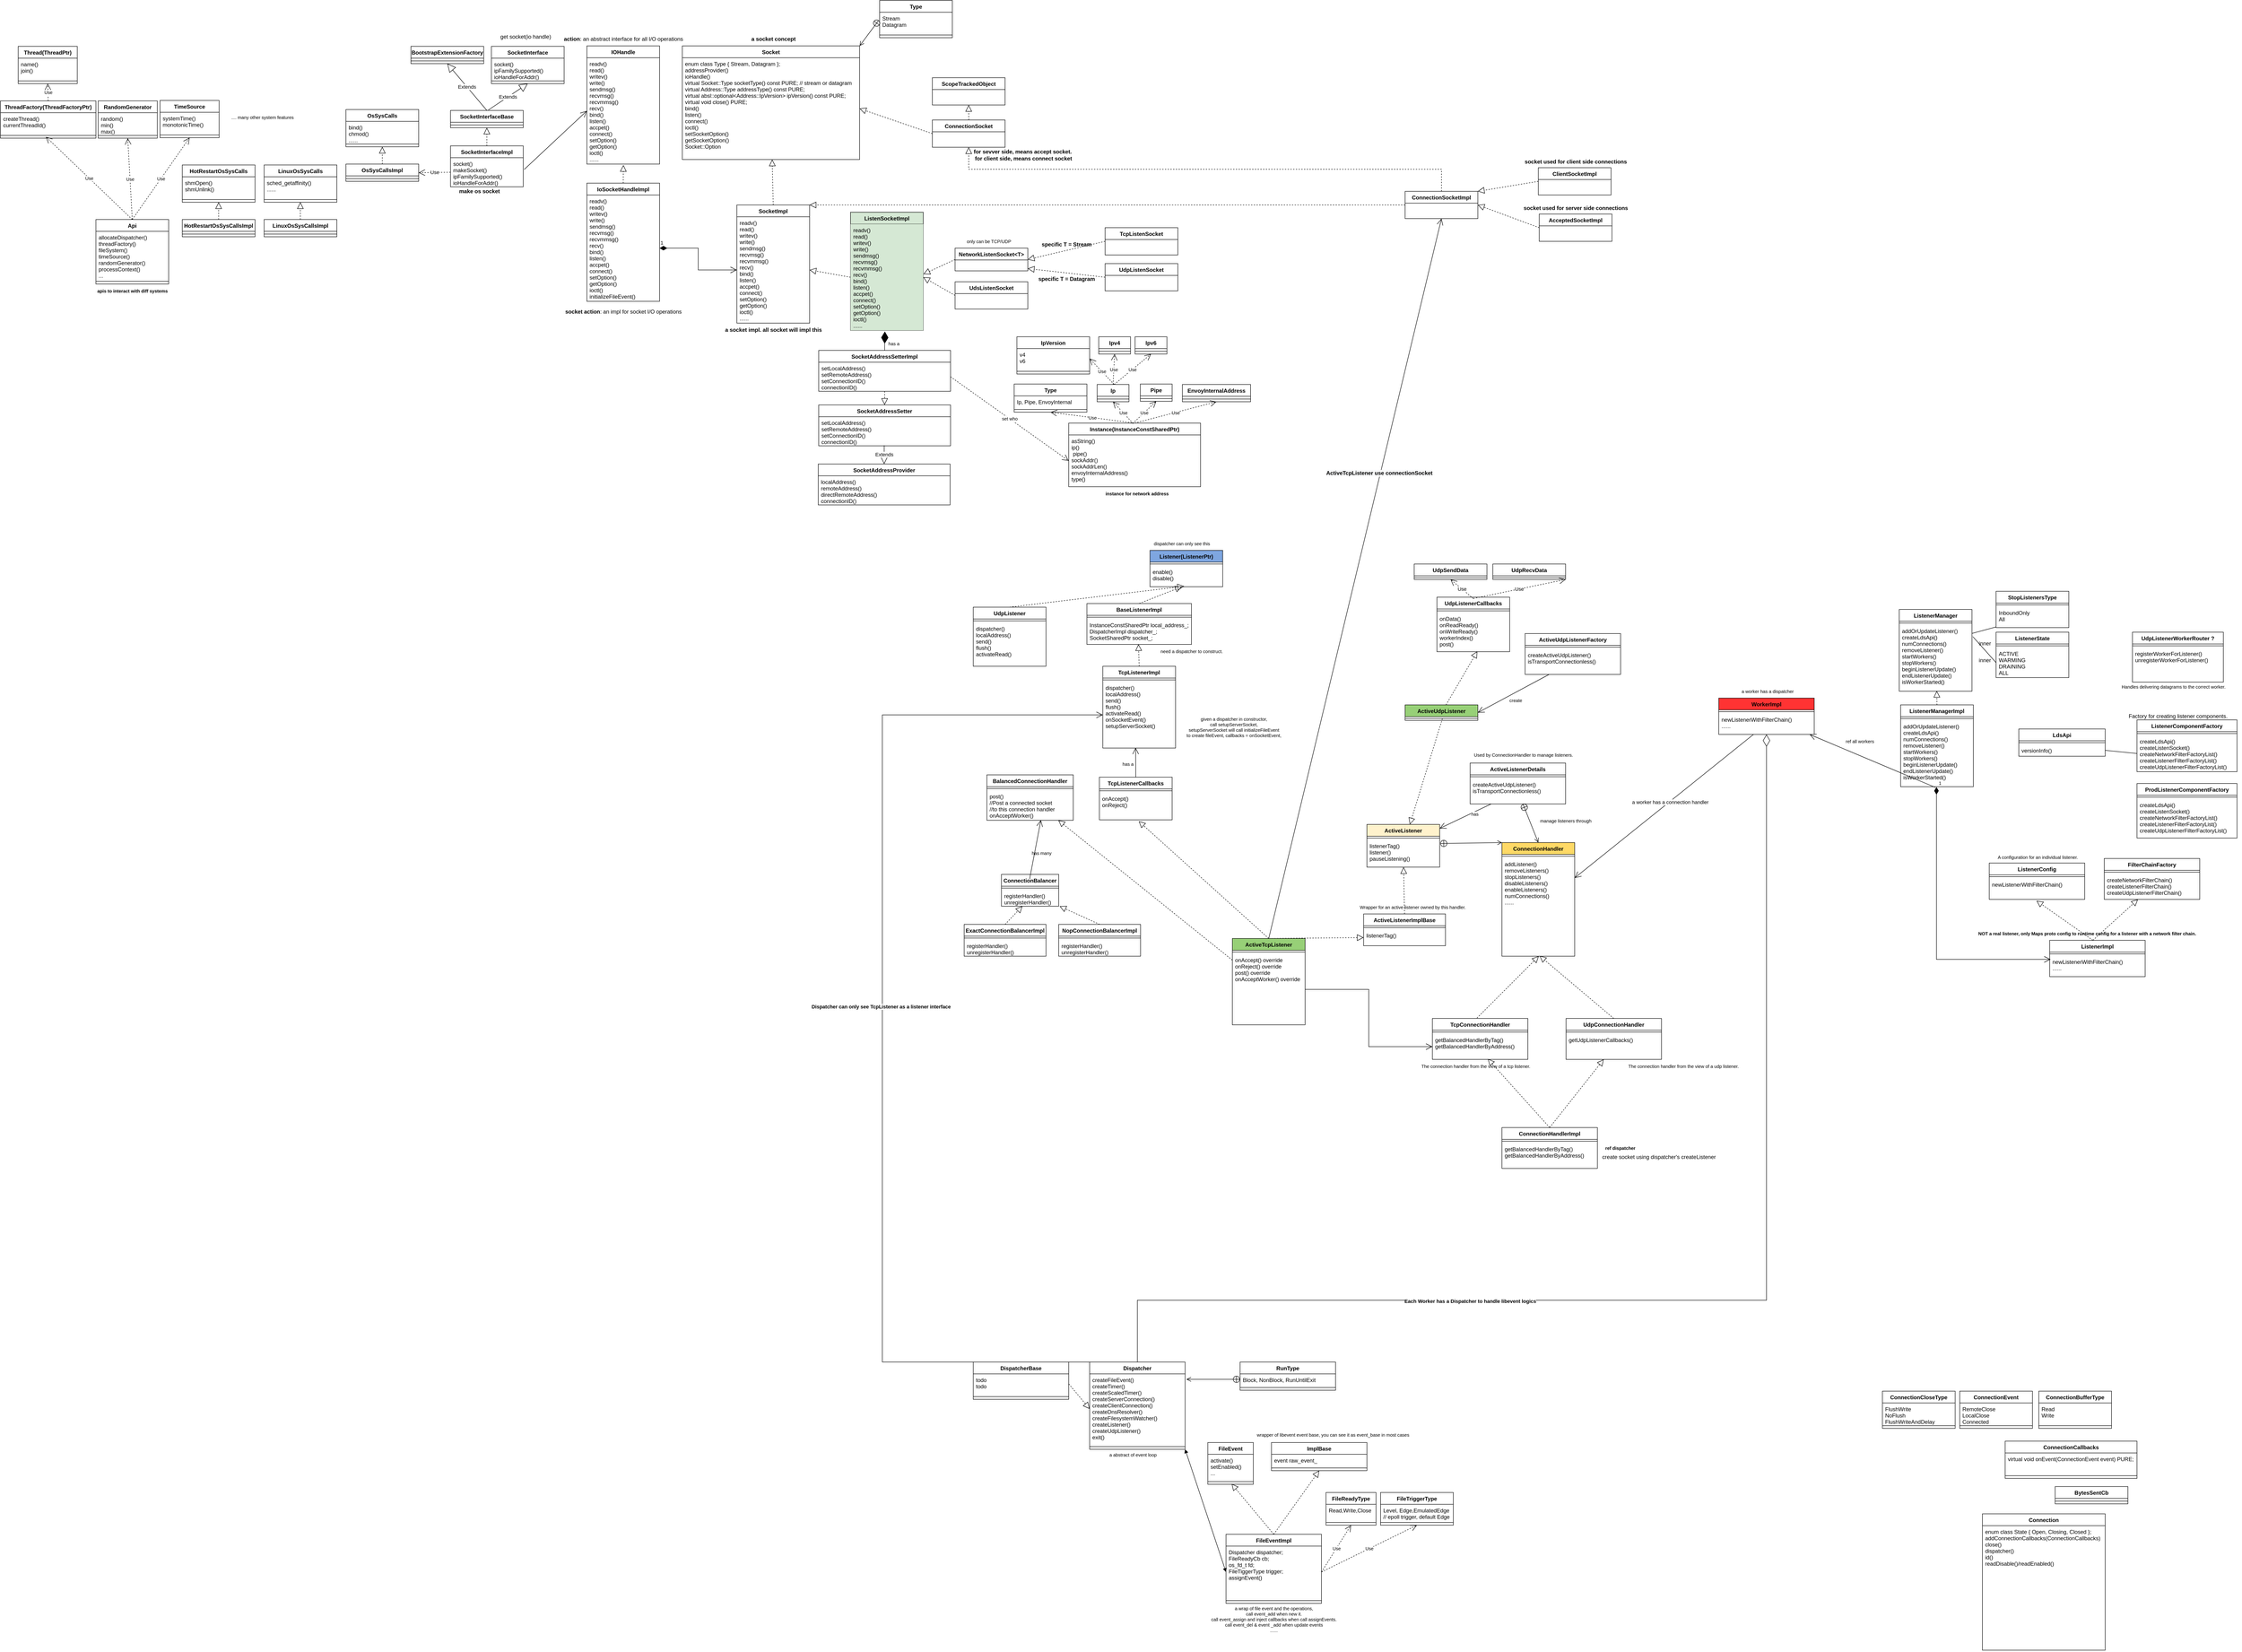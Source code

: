 <mxfile version="20.0.3" type="github">
  <diagram id="igFPyPbJTSOQKLyrehNV" name="Page-1">
    <mxGraphModel dx="4064" dy="689" grid="1" gridSize="10" guides="1" tooltips="1" connect="1" arrows="1" fold="1" page="1" pageScale="1" pageWidth="827" pageHeight="1169" math="0" shadow="0">
      <root>
        <mxCell id="0" />
        <mxCell id="1" parent="0" />
        <mxCell id="emEyEJCBUb9SOfy1nAko-114" value="Ip" style="swimlane;fontStyle=1;align=center;verticalAlign=top;childLayout=stackLayout;horizontal=1;startSize=26;horizontalStack=0;resizeParent=1;resizeParentMax=0;resizeLast=0;collapsible=1;marginBottom=0;" parent="1" vertex="1">
          <mxGeometry x="512.5" y="1335" width="70" height="38" as="geometry" />
        </mxCell>
        <mxCell id="emEyEJCBUb9SOfy1nAko-115" value="" style="line;strokeWidth=1;fillColor=none;align=left;verticalAlign=middle;spacingTop=-1;spacingLeft=3;spacingRight=3;rotatable=0;labelPosition=right;points=[];portConstraint=eastwest;" parent="emEyEJCBUb9SOfy1nAko-114" vertex="1">
          <mxGeometry y="26" width="70" height="12" as="geometry" />
        </mxCell>
        <mxCell id="MYu3rAOzo87Xg6MAHjO_-1" value="ConnectionEvent" style="swimlane;fontStyle=1;align=center;verticalAlign=top;childLayout=stackLayout;horizontal=1;startSize=26;horizontalStack=0;resizeParent=1;resizeParentMax=0;resizeLast=0;collapsible=1;marginBottom=0;" parent="1" vertex="1">
          <mxGeometry x="2410" y="3550" width="160" height="82" as="geometry" />
        </mxCell>
        <mxCell id="MYu3rAOzo87Xg6MAHjO_-2" value="RemoteClose&#xa;LocalClose&#xa;Connected&#xa;" style="text;strokeColor=none;fillColor=none;align=left;verticalAlign=top;spacingLeft=4;spacingRight=4;overflow=hidden;rotatable=0;points=[[0,0.5],[1,0.5]];portConstraint=eastwest;" parent="MYu3rAOzo87Xg6MAHjO_-1" vertex="1">
          <mxGeometry y="26" width="160" height="44" as="geometry" />
        </mxCell>
        <mxCell id="MYu3rAOzo87Xg6MAHjO_-3" value="" style="line;strokeWidth=1;fillColor=none;align=left;verticalAlign=middle;spacingTop=-1;spacingLeft=3;spacingRight=3;rotatable=0;labelPosition=right;points=[];portConstraint=eastwest;" parent="MYu3rAOzo87Xg6MAHjO_-1" vertex="1">
          <mxGeometry y="70" width="160" height="12" as="geometry" />
        </mxCell>
        <mxCell id="MYu3rAOzo87Xg6MAHjO_-6" value="ConnectionBufferType" style="swimlane;fontStyle=1;align=center;verticalAlign=top;childLayout=stackLayout;horizontal=1;startSize=26;horizontalStack=0;resizeParent=1;resizeParentMax=0;resizeLast=0;collapsible=1;marginBottom=0;" parent="1" vertex="1">
          <mxGeometry x="2584" y="3550" width="160" height="82" as="geometry" />
        </mxCell>
        <mxCell id="MYu3rAOzo87Xg6MAHjO_-7" value="Read&#xa;Write" style="text;strokeColor=none;fillColor=none;align=left;verticalAlign=top;spacingLeft=4;spacingRight=4;overflow=hidden;rotatable=0;points=[[0,0.5],[1,0.5]];portConstraint=eastwest;" parent="MYu3rAOzo87Xg6MAHjO_-6" vertex="1">
          <mxGeometry y="26" width="160" height="44" as="geometry" />
        </mxCell>
        <mxCell id="MYu3rAOzo87Xg6MAHjO_-8" value="" style="line;strokeWidth=1;fillColor=none;align=left;verticalAlign=middle;spacingTop=-1;spacingLeft=3;spacingRight=3;rotatable=0;labelPosition=right;points=[];portConstraint=eastwest;" parent="MYu3rAOzo87Xg6MAHjO_-6" vertex="1">
          <mxGeometry y="70" width="160" height="12" as="geometry" />
        </mxCell>
        <mxCell id="MYu3rAOzo87Xg6MAHjO_-10" value="ConnectionCallbacks" style="swimlane;fontStyle=1;align=center;verticalAlign=top;childLayout=stackLayout;horizontal=1;startSize=26;horizontalStack=0;resizeParent=1;resizeParentMax=0;resizeLast=0;collapsible=1;marginBottom=0;" parent="1" vertex="1">
          <mxGeometry x="2510" y="3660" width="290" height="82" as="geometry" />
        </mxCell>
        <mxCell id="MYu3rAOzo87Xg6MAHjO_-11" value="virtual void onEvent(ConnectionEvent event) PURE;" style="text;strokeColor=none;fillColor=none;align=left;verticalAlign=top;spacingLeft=4;spacingRight=4;overflow=hidden;rotatable=0;points=[[0,0.5],[1,0.5]];portConstraint=eastwest;" parent="MYu3rAOzo87Xg6MAHjO_-10" vertex="1">
          <mxGeometry y="26" width="290" height="44" as="geometry" />
        </mxCell>
        <mxCell id="MYu3rAOzo87Xg6MAHjO_-12" value="" style="line;strokeWidth=1;fillColor=none;align=left;verticalAlign=middle;spacingTop=-1;spacingLeft=3;spacingRight=3;rotatable=0;labelPosition=right;points=[];portConstraint=eastwest;" parent="MYu3rAOzo87Xg6MAHjO_-10" vertex="1">
          <mxGeometry y="70" width="290" height="12" as="geometry" />
        </mxCell>
        <mxCell id="MYu3rAOzo87Xg6MAHjO_-14" value="ConnectionCloseType" style="swimlane;fontStyle=1;align=center;verticalAlign=top;childLayout=stackLayout;horizontal=1;startSize=26;horizontalStack=0;resizeParent=1;resizeParentMax=0;resizeLast=0;collapsible=1;marginBottom=0;" parent="1" vertex="1">
          <mxGeometry x="2240" y="3550" width="160" height="82" as="geometry" />
        </mxCell>
        <mxCell id="MYu3rAOzo87Xg6MAHjO_-15" value="FlushWrite&#xa;NoFlush&#xa;FlushWriteAndDelay&#xa;" style="text;strokeColor=none;fillColor=none;align=left;verticalAlign=top;spacingLeft=4;spacingRight=4;overflow=hidden;rotatable=0;points=[[0,0.5],[1,0.5]];portConstraint=eastwest;" parent="MYu3rAOzo87Xg6MAHjO_-14" vertex="1">
          <mxGeometry y="26" width="160" height="44" as="geometry" />
        </mxCell>
        <mxCell id="MYu3rAOzo87Xg6MAHjO_-16" value="" style="line;strokeWidth=1;fillColor=none;align=left;verticalAlign=middle;spacingTop=-1;spacingLeft=3;spacingRight=3;rotatable=0;labelPosition=right;points=[];portConstraint=eastwest;" parent="MYu3rAOzo87Xg6MAHjO_-14" vertex="1">
          <mxGeometry y="70" width="160" height="12" as="geometry" />
        </mxCell>
        <mxCell id="MYu3rAOzo87Xg6MAHjO_-17" value="Connection" style="swimlane;fontStyle=1;align=center;verticalAlign=top;childLayout=stackLayout;horizontal=1;startSize=26;horizontalStack=0;resizeParent=1;resizeParentMax=0;resizeLast=0;collapsible=1;marginBottom=0;" parent="1" vertex="1">
          <mxGeometry x="2460" y="3820" width="270" height="300" as="geometry" />
        </mxCell>
        <mxCell id="MYu3rAOzo87Xg6MAHjO_-18" value="enum class State { Open, Closing, Closed };&#xa;addConnectionCallbacks(ConnectionCallbacks)&#xa;close()&#xa;dispatcher()&#xa;id()&#xa;readDisable()/readEnabled()&#xa;" style="text;strokeColor=none;fillColor=none;align=left;verticalAlign=top;spacingLeft=4;spacingRight=4;overflow=hidden;rotatable=0;points=[[0,0.5],[1,0.5]];portConstraint=eastwest;" parent="MYu3rAOzo87Xg6MAHjO_-17" vertex="1">
          <mxGeometry y="26" width="270" height="274" as="geometry" />
        </mxCell>
        <mxCell id="MYu3rAOzo87Xg6MAHjO_-20" value="BytesSentCb" style="swimlane;fontStyle=1;align=center;verticalAlign=top;childLayout=stackLayout;horizontal=1;startSize=26;horizontalStack=0;resizeParent=1;resizeParentMax=0;resizeLast=0;collapsible=1;marginBottom=0;" parent="1" vertex="1">
          <mxGeometry x="2620" y="3760" width="160" height="38" as="geometry" />
        </mxCell>
        <mxCell id="MYu3rAOzo87Xg6MAHjO_-22" value="" style="line;strokeWidth=1;fillColor=none;align=left;verticalAlign=middle;spacingTop=-1;spacingLeft=3;spacingRight=3;rotatable=0;labelPosition=right;points=[];portConstraint=eastwest;" parent="MYu3rAOzo87Xg6MAHjO_-20" vertex="1">
          <mxGeometry y="26" width="160" height="12" as="geometry" />
        </mxCell>
        <mxCell id="MYu3rAOzo87Xg6MAHjO_-24" value="SocketAddressProvider" style="swimlane;fontStyle=1;align=center;verticalAlign=top;childLayout=stackLayout;horizontal=1;startSize=26;horizontalStack=0;resizeParent=1;resizeParentMax=0;resizeLast=0;collapsible=1;marginBottom=0;" parent="1" vertex="1">
          <mxGeometry x="-101" y="1510" width="290" height="90" as="geometry" />
        </mxCell>
        <mxCell id="MYu3rAOzo87Xg6MAHjO_-25" value="localAddress()&#xa;remoteAddress()&#xa;directRemoteAddress()&#xa;connectionID()" style="text;strokeColor=none;fillColor=none;align=left;verticalAlign=top;spacingLeft=4;spacingRight=4;overflow=hidden;rotatable=0;points=[[0,0.5],[1,0.5]];portConstraint=eastwest;" parent="MYu3rAOzo87Xg6MAHjO_-24" vertex="1">
          <mxGeometry y="26" width="290" height="64" as="geometry" />
        </mxCell>
        <mxCell id="MYu3rAOzo87Xg6MAHjO_-27" value="SocketAddressSetter" style="swimlane;fontStyle=1;align=center;verticalAlign=top;childLayout=stackLayout;horizontal=1;startSize=26;horizontalStack=0;resizeParent=1;resizeParentMax=0;resizeLast=0;collapsible=1;marginBottom=0;" parent="1" vertex="1">
          <mxGeometry x="-100" y="1380" width="290" height="90" as="geometry" />
        </mxCell>
        <mxCell id="MYu3rAOzo87Xg6MAHjO_-28" value="setLocalAddress()&#xa;setRemoteAddress()&#xa;setConnectionID()&#xa;connectionID()" style="text;strokeColor=none;fillColor=none;align=left;verticalAlign=top;spacingLeft=4;spacingRight=4;overflow=hidden;rotatable=0;points=[[0,0.5],[1,0.5]];portConstraint=eastwest;" parent="MYu3rAOzo87Xg6MAHjO_-27" vertex="1">
          <mxGeometry y="26" width="290" height="64" as="geometry" />
        </mxCell>
        <mxCell id="MYu3rAOzo87Xg6MAHjO_-30" value="Extends" style="endArrow=block;endSize=16;endFill=0;html=1;rounded=0;exitX=0.497;exitY=0.984;exitDx=0;exitDy=0;exitPerimeter=0;entryX=0.5;entryY=0;entryDx=0;entryDy=0;" parent="1" source="MYu3rAOzo87Xg6MAHjO_-28" target="MYu3rAOzo87Xg6MAHjO_-24" edge="1">
          <mxGeometry width="160" relative="1" as="geometry">
            <mxPoint x="110.97" y="1522.448" as="sourcePoint" />
            <mxPoint x="109" y="1562" as="targetPoint" />
          </mxGeometry>
        </mxCell>
        <mxCell id="MYu3rAOzo87Xg6MAHjO_-31" value="Socket" style="swimlane;fontStyle=1;align=center;verticalAlign=top;childLayout=stackLayout;horizontal=1;startSize=26;horizontalStack=0;resizeParent=1;resizeParentMax=0;resizeLast=0;collapsible=1;marginBottom=0;" parent="1" vertex="1">
          <mxGeometry x="-400" y="590" width="390" height="250" as="geometry" />
        </mxCell>
        <mxCell id="MYu3rAOzo87Xg6MAHjO_-32" value="enum class Type { Stream, Datagram };&#xa;addressProvider()&#xa;ioHandle()&#xa;virtual Socket::Type socketType() const PURE; // stream or datagram&#xa;virtual Address::Type addressType() const PURE;&#xa;virtual absl::optional&lt;Address::IpVersion&gt; ipVersion() const PURE;&#xa;virtual void close() PURE;&#xa;bind()&#xa;listen()&#xa;connect()&#xa;ioctl()&#xa;setSocketOption()&#xa;getSocketOption()&#xa;Socket::Option" style="text;strokeColor=none;fillColor=none;align=left;verticalAlign=top;spacingLeft=4;spacingRight=4;overflow=hidden;rotatable=0;points=[[0,0.5],[1,0.5]];portConstraint=eastwest;" parent="MYu3rAOzo87Xg6MAHjO_-31" vertex="1">
          <mxGeometry y="26" width="390" height="224" as="geometry" />
        </mxCell>
        <mxCell id="MYu3rAOzo87Xg6MAHjO_-34" value="IpVersion" style="swimlane;fontStyle=1;align=center;verticalAlign=top;childLayout=stackLayout;horizontal=1;startSize=26;horizontalStack=0;resizeParent=1;resizeParentMax=0;resizeLast=0;collapsible=1;marginBottom=0;" parent="1" vertex="1">
          <mxGeometry x="336" y="1230" width="160" height="82" as="geometry" />
        </mxCell>
        <mxCell id="MYu3rAOzo87Xg6MAHjO_-35" value="v4&#xa;v6" style="text;strokeColor=none;fillColor=none;align=left;verticalAlign=top;spacingLeft=4;spacingRight=4;overflow=hidden;rotatable=0;points=[[0,0.5],[1,0.5]];portConstraint=eastwest;" parent="MYu3rAOzo87Xg6MAHjO_-34" vertex="1">
          <mxGeometry y="26" width="160" height="44" as="geometry" />
        </mxCell>
        <mxCell id="MYu3rAOzo87Xg6MAHjO_-36" value="" style="line;strokeWidth=1;fillColor=none;align=left;verticalAlign=middle;spacingTop=-1;spacingLeft=3;spacingRight=3;rotatable=0;labelPosition=right;points=[];portConstraint=eastwest;" parent="MYu3rAOzo87Xg6MAHjO_-34" vertex="1">
          <mxGeometry y="70" width="160" height="12" as="geometry" />
        </mxCell>
        <mxCell id="MYu3rAOzo87Xg6MAHjO_-37" value="Ipv4" style="swimlane;fontStyle=1;align=center;verticalAlign=top;childLayout=stackLayout;horizontal=1;startSize=26;horizontalStack=0;resizeParent=1;resizeParentMax=0;resizeLast=0;collapsible=1;marginBottom=0;" parent="1" vertex="1">
          <mxGeometry x="516" y="1230" width="70" height="38" as="geometry" />
        </mxCell>
        <mxCell id="MYu3rAOzo87Xg6MAHjO_-39" value="" style="line;strokeWidth=1;fillColor=none;align=left;verticalAlign=middle;spacingTop=-1;spacingLeft=3;spacingRight=3;rotatable=0;labelPosition=right;points=[];portConstraint=eastwest;" parent="MYu3rAOzo87Xg6MAHjO_-37" vertex="1">
          <mxGeometry y="26" width="70" height="12" as="geometry" />
        </mxCell>
        <mxCell id="MYu3rAOzo87Xg6MAHjO_-40" value="Ipv6" style="swimlane;fontStyle=1;align=center;verticalAlign=top;childLayout=stackLayout;horizontal=1;startSize=26;horizontalStack=0;resizeParent=1;resizeParentMax=0;resizeLast=0;collapsible=1;marginBottom=0;" parent="1" vertex="1">
          <mxGeometry x="596" y="1230" width="70" height="38" as="geometry" />
        </mxCell>
        <mxCell id="MYu3rAOzo87Xg6MAHjO_-42" value="" style="line;strokeWidth=1;fillColor=none;align=left;verticalAlign=middle;spacingTop=-1;spacingLeft=3;spacingRight=3;rotatable=0;labelPosition=right;points=[];portConstraint=eastwest;" parent="MYu3rAOzo87Xg6MAHjO_-40" vertex="1">
          <mxGeometry y="26" width="70" height="12" as="geometry" />
        </mxCell>
        <mxCell id="MYu3rAOzo87Xg6MAHjO_-43" value="Pipe" style="swimlane;fontStyle=1;align=center;verticalAlign=top;childLayout=stackLayout;horizontal=1;startSize=26;horizontalStack=0;resizeParent=1;resizeParentMax=0;resizeLast=0;collapsible=1;marginBottom=0;" parent="1" vertex="1">
          <mxGeometry x="607.5" y="1334" width="70" height="38" as="geometry" />
        </mxCell>
        <mxCell id="MYu3rAOzo87Xg6MAHjO_-45" value="" style="line;strokeWidth=1;fillColor=none;align=left;verticalAlign=middle;spacingTop=-1;spacingLeft=3;spacingRight=3;rotatable=0;labelPosition=right;points=[];portConstraint=eastwest;" parent="MYu3rAOzo87Xg6MAHjO_-43" vertex="1">
          <mxGeometry y="26" width="70" height="12" as="geometry" />
        </mxCell>
        <mxCell id="MYu3rAOzo87Xg6MAHjO_-48" value="IOHandle" style="swimlane;fontStyle=1;align=center;verticalAlign=top;childLayout=stackLayout;horizontal=1;startSize=26;horizontalStack=0;resizeParent=1;resizeParentMax=0;resizeLast=0;collapsible=1;marginBottom=0;" parent="1" vertex="1">
          <mxGeometry x="-610" y="590" width="160" height="260" as="geometry" />
        </mxCell>
        <mxCell id="MYu3rAOzo87Xg6MAHjO_-49" value="readv()&#xa;read()&#xa;writev()&#xa;write()&#xa;sendmsg()&#xa;recvmsg()&#xa;recvmmsg()&#xa;recv()&#xa;bind()&#xa;listen()&#xa;accpet()&#xa;connect()&#xa;setOption()&#xa;getOption()&#xa;ioctl()&#xa;......" style="text;strokeColor=none;fillColor=none;align=left;verticalAlign=top;spacingLeft=4;spacingRight=4;overflow=hidden;rotatable=0;points=[[0,0.5],[1,0.5]];portConstraint=eastwest;" parent="MYu3rAOzo87Xg6MAHjO_-48" vertex="1">
          <mxGeometry y="26" width="160" height="234" as="geometry" />
        </mxCell>
        <mxCell id="MYu3rAOzo87Xg6MAHjO_-52" value="IoSocketHandleImpl" style="swimlane;fontStyle=1;align=center;verticalAlign=top;childLayout=stackLayout;horizontal=1;startSize=26;horizontalStack=0;resizeParent=1;resizeParentMax=0;resizeLast=0;collapsible=1;marginBottom=0;" parent="1" vertex="1">
          <mxGeometry x="-610" y="892" width="160" height="260" as="geometry" />
        </mxCell>
        <mxCell id="MYu3rAOzo87Xg6MAHjO_-53" value="readv()&#xa;read()&#xa;writev()&#xa;write()&#xa;sendmsg()&#xa;recvmsg()&#xa;recvmmsg()&#xa;recv()&#xa;bind()&#xa;listen()&#xa;accpet()&#xa;connect()&#xa;setOption()&#xa;getOption()&#xa;ioctl()&#xa;initializeFileEvent()&#xa;&#xa;......" style="text;strokeColor=none;fillColor=none;align=left;verticalAlign=top;spacingLeft=4;spacingRight=4;overflow=hidden;rotatable=0;points=[[0,0.5],[1,0.5]];portConstraint=eastwest;" parent="MYu3rAOzo87Xg6MAHjO_-52" vertex="1">
          <mxGeometry y="26" width="160" height="234" as="geometry" />
        </mxCell>
        <mxCell id="MYu3rAOzo87Xg6MAHjO_-54" value="SocketImpl" style="swimlane;fontStyle=1;align=center;verticalAlign=top;childLayout=stackLayout;horizontal=1;startSize=26;horizontalStack=0;resizeParent=1;resizeParentMax=0;resizeLast=0;collapsible=1;marginBottom=0;" parent="1" vertex="1">
          <mxGeometry x="-280" y="940" width="160" height="260" as="geometry" />
        </mxCell>
        <mxCell id="MYu3rAOzo87Xg6MAHjO_-55" value="readv()&#xa;read()&#xa;writev()&#xa;write()&#xa;sendmsg()&#xa;recvmsg()&#xa;recvmmsg()&#xa;recv()&#xa;bind()&#xa;listen()&#xa;accpet()&#xa;connect()&#xa;setOption()&#xa;getOption()&#xa;ioctl()&#xa;......" style="text;strokeColor=none;fillColor=none;align=left;verticalAlign=top;spacingLeft=4;spacingRight=4;overflow=hidden;rotatable=0;points=[[0,0.5],[1,0.5]];portConstraint=eastwest;" parent="MYu3rAOzo87Xg6MAHjO_-54" vertex="1">
          <mxGeometry y="26" width="160" height="234" as="geometry" />
        </mxCell>
        <mxCell id="MYu3rAOzo87Xg6MAHjO_-56" value="SocketAddressSetterImpl" style="swimlane;fontStyle=1;align=center;verticalAlign=top;childLayout=stackLayout;horizontal=1;startSize=26;horizontalStack=0;resizeParent=1;resizeParentMax=0;resizeLast=0;collapsible=1;marginBottom=0;" parent="1" vertex="1">
          <mxGeometry x="-100" y="1260" width="290" height="90" as="geometry" />
        </mxCell>
        <mxCell id="MYu3rAOzo87Xg6MAHjO_-57" value="setLocalAddress()&#xa;setRemoteAddress()&#xa;setConnectionID()&#xa;connectionID()" style="text;strokeColor=none;fillColor=none;align=left;verticalAlign=top;spacingLeft=4;spacingRight=4;overflow=hidden;rotatable=0;points=[[0,0.5],[1,0.5]];portConstraint=eastwest;" parent="MYu3rAOzo87Xg6MAHjO_-56" vertex="1">
          <mxGeometry y="26" width="290" height="64" as="geometry" />
        </mxCell>
        <mxCell id="MYu3rAOzo87Xg6MAHjO_-61" value="" style="endArrow=block;dashed=1;endFill=0;endSize=12;html=1;rounded=0;exitX=0.5;exitY=0;exitDx=0;exitDy=0;" parent="1" source="MYu3rAOzo87Xg6MAHjO_-54" target="MYu3rAOzo87Xg6MAHjO_-32" edge="1">
          <mxGeometry width="160" relative="1" as="geometry">
            <mxPoint x="-180" y="930" as="sourcePoint" />
            <mxPoint x="-20" y="930" as="targetPoint" />
          </mxGeometry>
        </mxCell>
        <mxCell id="MYu3rAOzo87Xg6MAHjO_-62" value="" style="endArrow=block;dashed=1;endFill=0;endSize=12;html=1;rounded=0;exitX=0.5;exitY=0;exitDx=0;exitDy=0;entryX=0.502;entryY=1.009;entryDx=0;entryDy=0;entryPerimeter=0;" parent="1" source="MYu3rAOzo87Xg6MAHjO_-52" target="MYu3rAOzo87Xg6MAHjO_-49" edge="1">
          <mxGeometry width="160" relative="1" as="geometry">
            <mxPoint x="-180" y="930" as="sourcePoint" />
            <mxPoint x="-20" y="930" as="targetPoint" />
          </mxGeometry>
        </mxCell>
        <mxCell id="MYu3rAOzo87Xg6MAHjO_-63" value="SocketInterface" style="swimlane;fontStyle=1;align=center;verticalAlign=top;childLayout=stackLayout;horizontal=1;startSize=26;horizontalStack=0;resizeParent=1;resizeParentMax=0;resizeLast=0;collapsible=1;marginBottom=0;" parent="1" vertex="1">
          <mxGeometry x="-820" y="591" width="160" height="82" as="geometry" />
        </mxCell>
        <mxCell id="MYu3rAOzo87Xg6MAHjO_-64" value="socket()&#xa;ipFamilySupported()&#xa;ioHandleForAddr()" style="text;strokeColor=none;fillColor=none;align=left;verticalAlign=top;spacingLeft=4;spacingRight=4;overflow=hidden;rotatable=0;points=[[0,0.5],[1,0.5]];portConstraint=eastwest;" parent="MYu3rAOzo87Xg6MAHjO_-63" vertex="1">
          <mxGeometry y="26" width="160" height="44" as="geometry" />
        </mxCell>
        <mxCell id="MYu3rAOzo87Xg6MAHjO_-65" value="" style="line;strokeWidth=1;fillColor=none;align=left;verticalAlign=middle;spacingTop=-1;spacingLeft=3;spacingRight=3;rotatable=0;labelPosition=right;points=[];portConstraint=eastwest;" parent="MYu3rAOzo87Xg6MAHjO_-63" vertex="1">
          <mxGeometry y="70" width="160" height="12" as="geometry" />
        </mxCell>
        <mxCell id="MYu3rAOzo87Xg6MAHjO_-66" value="&lt;b&gt;action&lt;/b&gt;: an abstract interface for all I/O operations" style="text;html=1;align=center;verticalAlign=middle;resizable=0;points=[];autosize=1;strokeColor=none;fillColor=none;" parent="1" vertex="1">
          <mxGeometry x="-675" y="560" width="290" height="30" as="geometry" />
        </mxCell>
        <mxCell id="MYu3rAOzo87Xg6MAHjO_-67" value="SocketInterfaceBase" style="swimlane;fontStyle=1;align=center;verticalAlign=top;childLayout=stackLayout;horizontal=1;startSize=26;horizontalStack=0;resizeParent=1;resizeParentMax=0;resizeLast=0;collapsible=1;marginBottom=0;" parent="1" vertex="1">
          <mxGeometry x="-910" y="732" width="160" height="38" as="geometry" />
        </mxCell>
        <mxCell id="MYu3rAOzo87Xg6MAHjO_-69" value="" style="line;strokeWidth=1;fillColor=none;align=left;verticalAlign=middle;spacingTop=-1;spacingLeft=3;spacingRight=3;rotatable=0;labelPosition=right;points=[];portConstraint=eastwest;" parent="MYu3rAOzo87Xg6MAHjO_-67" vertex="1">
          <mxGeometry y="26" width="160" height="12" as="geometry" />
        </mxCell>
        <mxCell id="MYu3rAOzo87Xg6MAHjO_-70" value="SocketInterfaceImpl" style="swimlane;fontStyle=1;align=center;verticalAlign=top;childLayout=stackLayout;horizontal=1;startSize=26;horizontalStack=0;resizeParent=1;resizeParentMax=0;resizeLast=0;collapsible=1;marginBottom=0;" parent="1" vertex="1">
          <mxGeometry x="-910" y="810" width="160" height="90" as="geometry" />
        </mxCell>
        <mxCell id="MYu3rAOzo87Xg6MAHjO_-71" value="socket()&#xa;makeSocket()&#xa;ipFamilySupported()&#xa;ioHandleForAddr()" style="text;strokeColor=none;fillColor=none;align=left;verticalAlign=top;spacingLeft=4;spacingRight=4;overflow=hidden;rotatable=0;points=[[0,0.5],[1,0.5]];portConstraint=eastwest;" parent="MYu3rAOzo87Xg6MAHjO_-70" vertex="1">
          <mxGeometry y="26" width="160" height="64" as="geometry" />
        </mxCell>
        <mxCell id="MYu3rAOzo87Xg6MAHjO_-73" value="BootstrapExtensionFactory" style="swimlane;fontStyle=1;align=center;verticalAlign=top;childLayout=stackLayout;horizontal=1;startSize=26;horizontalStack=0;resizeParent=1;resizeParentMax=0;resizeLast=0;collapsible=1;marginBottom=0;" parent="1" vertex="1">
          <mxGeometry x="-997" y="591" width="160" height="38" as="geometry" />
        </mxCell>
        <mxCell id="MYu3rAOzo87Xg6MAHjO_-74" value="" style="line;strokeWidth=1;fillColor=none;align=left;verticalAlign=middle;spacingTop=-1;spacingLeft=3;spacingRight=3;rotatable=0;labelPosition=right;points=[];portConstraint=eastwest;" parent="MYu3rAOzo87Xg6MAHjO_-73" vertex="1">
          <mxGeometry y="26" width="160" height="12" as="geometry" />
        </mxCell>
        <mxCell id="MYu3rAOzo87Xg6MAHjO_-76" value="Extends" style="endArrow=block;endSize=16;endFill=0;html=1;rounded=0;entryX=0.5;entryY=1;entryDx=0;entryDy=0;exitX=0.5;exitY=0;exitDx=0;exitDy=0;" parent="1" source="MYu3rAOzo87Xg6MAHjO_-67" target="MYu3rAOzo87Xg6MAHjO_-73" edge="1">
          <mxGeometry width="160" relative="1" as="geometry">
            <mxPoint x="-820" y="772" as="sourcePoint" />
            <mxPoint x="-660" y="772" as="targetPoint" />
          </mxGeometry>
        </mxCell>
        <mxCell id="MYu3rAOzo87Xg6MAHjO_-77" value="Extends" style="endArrow=block;endSize=16;endFill=0;html=1;rounded=0;entryX=0.5;entryY=1;entryDx=0;entryDy=0;exitX=0.52;exitY=-0.023;exitDx=0;exitDy=0;exitPerimeter=0;" parent="1" source="MYu3rAOzo87Xg6MAHjO_-67" target="MYu3rAOzo87Xg6MAHjO_-63" edge="1">
          <mxGeometry width="160" relative="1" as="geometry">
            <mxPoint x="-820" y="772" as="sourcePoint" />
            <mxPoint x="-660" y="772" as="targetPoint" />
          </mxGeometry>
        </mxCell>
        <mxCell id="MYu3rAOzo87Xg6MAHjO_-78" value="" style="endArrow=block;dashed=1;endFill=0;endSize=12;html=1;rounded=0;exitX=0.5;exitY=0;exitDx=0;exitDy=0;entryX=0.5;entryY=1;entryDx=0;entryDy=0;" parent="1" source="MYu3rAOzo87Xg6MAHjO_-70" target="MYu3rAOzo87Xg6MAHjO_-67" edge="1">
          <mxGeometry width="160" relative="1" as="geometry">
            <mxPoint x="-820" y="772" as="sourcePoint" />
            <mxPoint x="-660" y="772" as="targetPoint" />
          </mxGeometry>
        </mxCell>
        <mxCell id="MYu3rAOzo87Xg6MAHjO_-80" value="OsSysCallsImpl" style="swimlane;fontStyle=1;align=center;verticalAlign=top;childLayout=stackLayout;horizontal=1;startSize=26;horizontalStack=0;resizeParent=1;resizeParentMax=0;resizeLast=0;collapsible=1;marginBottom=0;" parent="1" vertex="1">
          <mxGeometry x="-1140" y="850" width="160" height="38" as="geometry" />
        </mxCell>
        <mxCell id="MYu3rAOzo87Xg6MAHjO_-82" value="" style="line;strokeWidth=1;fillColor=none;align=left;verticalAlign=middle;spacingTop=-1;spacingLeft=3;spacingRight=3;rotatable=0;labelPosition=right;points=[];portConstraint=eastwest;" parent="MYu3rAOzo87Xg6MAHjO_-80" vertex="1">
          <mxGeometry y="26" width="160" height="12" as="geometry" />
        </mxCell>
        <mxCell id="MYu3rAOzo87Xg6MAHjO_-83" value="Use" style="endArrow=open;endSize=12;dashed=1;html=1;rounded=0;exitX=0;exitY=0.5;exitDx=0;exitDy=0;entryX=1;entryY=0.5;entryDx=0;entryDy=0;" parent="1" source="MYu3rAOzo87Xg6MAHjO_-71" target="MYu3rAOzo87Xg6MAHjO_-80" edge="1">
          <mxGeometry width="160" relative="1" as="geometry">
            <mxPoint x="-810" y="850" as="sourcePoint" />
            <mxPoint x="-980" y="878" as="targetPoint" />
          </mxGeometry>
        </mxCell>
        <mxCell id="MYu3rAOzo87Xg6MAHjO_-84" value="OsSysCalls" style="swimlane;fontStyle=1;align=center;verticalAlign=top;childLayout=stackLayout;horizontal=1;startSize=26;horizontalStack=0;resizeParent=1;resizeParentMax=0;resizeLast=0;collapsible=1;marginBottom=0;" parent="1" vertex="1">
          <mxGeometry x="-1140" y="730" width="160" height="82" as="geometry" />
        </mxCell>
        <mxCell id="MYu3rAOzo87Xg6MAHjO_-85" value="bind()&#xa;chmod()&#xa;......" style="text;strokeColor=none;fillColor=none;align=left;verticalAlign=top;spacingLeft=4;spacingRight=4;overflow=hidden;rotatable=0;points=[[0,0.5],[1,0.5]];portConstraint=eastwest;" parent="MYu3rAOzo87Xg6MAHjO_-84" vertex="1">
          <mxGeometry y="26" width="160" height="44" as="geometry" />
        </mxCell>
        <mxCell id="MYu3rAOzo87Xg6MAHjO_-86" value="" style="line;strokeWidth=1;fillColor=none;align=left;verticalAlign=middle;spacingTop=-1;spacingLeft=3;spacingRight=3;rotatable=0;labelPosition=right;points=[];portConstraint=eastwest;" parent="MYu3rAOzo87Xg6MAHjO_-84" vertex="1">
          <mxGeometry y="70" width="160" height="12" as="geometry" />
        </mxCell>
        <mxCell id="MYu3rAOzo87Xg6MAHjO_-90" value="" style="endArrow=block;dashed=1;endFill=0;endSize=12;html=1;rounded=0;exitX=0.5;exitY=0;exitDx=0;exitDy=0;entryX=0.5;entryY=1;entryDx=0;entryDy=0;" parent="1" source="MYu3rAOzo87Xg6MAHjO_-80" target="MYu3rAOzo87Xg6MAHjO_-84" edge="1">
          <mxGeometry width="160" relative="1" as="geometry">
            <mxPoint x="-810" y="870" as="sourcePoint" />
            <mxPoint x="-650" y="870" as="targetPoint" />
          </mxGeometry>
        </mxCell>
        <mxCell id="MYu3rAOzo87Xg6MAHjO_-91" value="LinuxOsSysCalls" style="swimlane;fontStyle=1;align=center;verticalAlign=top;childLayout=stackLayout;horizontal=1;startSize=26;horizontalStack=0;resizeParent=1;resizeParentMax=0;resizeLast=0;collapsible=1;marginBottom=0;" parent="1" vertex="1">
          <mxGeometry x="-1320" y="852" width="160" height="82" as="geometry" />
        </mxCell>
        <mxCell id="MYu3rAOzo87Xg6MAHjO_-92" value="sched_getaffinity()&#xa;......" style="text;strokeColor=none;fillColor=none;align=left;verticalAlign=top;spacingLeft=4;spacingRight=4;overflow=hidden;rotatable=0;points=[[0,0.5],[1,0.5]];portConstraint=eastwest;" parent="MYu3rAOzo87Xg6MAHjO_-91" vertex="1">
          <mxGeometry y="26" width="160" height="44" as="geometry" />
        </mxCell>
        <mxCell id="MYu3rAOzo87Xg6MAHjO_-93" value="" style="line;strokeWidth=1;fillColor=none;align=left;verticalAlign=middle;spacingTop=-1;spacingLeft=3;spacingRight=3;rotatable=0;labelPosition=right;points=[];portConstraint=eastwest;" parent="MYu3rAOzo87Xg6MAHjO_-91" vertex="1">
          <mxGeometry y="70" width="160" height="12" as="geometry" />
        </mxCell>
        <mxCell id="MYu3rAOzo87Xg6MAHjO_-94" value="HotRestartOsSysCalls" style="swimlane;fontStyle=1;align=center;verticalAlign=top;childLayout=stackLayout;horizontal=1;startSize=26;horizontalStack=0;resizeParent=1;resizeParentMax=0;resizeLast=0;collapsible=1;marginBottom=0;" parent="1" vertex="1">
          <mxGeometry x="-1500" y="852" width="160" height="82" as="geometry" />
        </mxCell>
        <mxCell id="MYu3rAOzo87Xg6MAHjO_-95" value="shmOpen()&#xa;shmUnlink()" style="text;strokeColor=none;fillColor=none;align=left;verticalAlign=top;spacingLeft=4;spacingRight=4;overflow=hidden;rotatable=0;points=[[0,0.5],[1,0.5]];portConstraint=eastwest;" parent="MYu3rAOzo87Xg6MAHjO_-94" vertex="1">
          <mxGeometry y="26" width="160" height="44" as="geometry" />
        </mxCell>
        <mxCell id="MYu3rAOzo87Xg6MAHjO_-96" value="" style="line;strokeWidth=1;fillColor=none;align=left;verticalAlign=middle;spacingTop=-1;spacingLeft=3;spacingRight=3;rotatable=0;labelPosition=right;points=[];portConstraint=eastwest;" parent="MYu3rAOzo87Xg6MAHjO_-94" vertex="1">
          <mxGeometry y="70" width="160" height="12" as="geometry" />
        </mxCell>
        <mxCell id="MYu3rAOzo87Xg6MAHjO_-97" value="LinuxOsSysCallsImpl" style="swimlane;fontStyle=1;align=center;verticalAlign=top;childLayout=stackLayout;horizontal=1;startSize=26;horizontalStack=0;resizeParent=1;resizeParentMax=0;resizeLast=0;collapsible=1;marginBottom=0;" parent="1" vertex="1">
          <mxGeometry x="-1320" y="972" width="160" height="38" as="geometry" />
        </mxCell>
        <mxCell id="MYu3rAOzo87Xg6MAHjO_-99" value="" style="line;strokeWidth=1;fillColor=none;align=left;verticalAlign=middle;spacingTop=-1;spacingLeft=3;spacingRight=3;rotatable=0;labelPosition=right;points=[];portConstraint=eastwest;" parent="MYu3rAOzo87Xg6MAHjO_-97" vertex="1">
          <mxGeometry y="26" width="160" height="12" as="geometry" />
        </mxCell>
        <mxCell id="MYu3rAOzo87Xg6MAHjO_-100" value="" style="endArrow=block;dashed=1;endFill=0;endSize=12;html=1;rounded=0;exitX=0.5;exitY=0;exitDx=0;exitDy=0;entryX=0.5;entryY=1;entryDx=0;entryDy=0;" parent="1" edge="1">
          <mxGeometry width="160" relative="1" as="geometry">
            <mxPoint x="-1240.28" y="972" as="sourcePoint" />
            <mxPoint x="-1240.28" y="934.0" as="targetPoint" />
          </mxGeometry>
        </mxCell>
        <mxCell id="MYu3rAOzo87Xg6MAHjO_-101" value="HotRestartOsSysCallsImpl" style="swimlane;fontStyle=1;align=center;verticalAlign=top;childLayout=stackLayout;horizontal=1;startSize=26;horizontalStack=0;resizeParent=1;resizeParentMax=0;resizeLast=0;collapsible=1;marginBottom=0;" parent="1" vertex="1">
          <mxGeometry x="-1500" y="972" width="160" height="38" as="geometry" />
        </mxCell>
        <mxCell id="MYu3rAOzo87Xg6MAHjO_-102" value="" style="line;strokeWidth=1;fillColor=none;align=left;verticalAlign=middle;spacingTop=-1;spacingLeft=3;spacingRight=3;rotatable=0;labelPosition=right;points=[];portConstraint=eastwest;" parent="MYu3rAOzo87Xg6MAHjO_-101" vertex="1">
          <mxGeometry y="26" width="160" height="12" as="geometry" />
        </mxCell>
        <mxCell id="MYu3rAOzo87Xg6MAHjO_-103" value="" style="endArrow=block;dashed=1;endFill=0;endSize=12;html=1;rounded=0;exitX=0.5;exitY=0;exitDx=0;exitDy=0;entryX=0.5;entryY=1;entryDx=0;entryDy=0;" parent="1" edge="1">
          <mxGeometry width="160" relative="1" as="geometry">
            <mxPoint x="-1420" y="972" as="sourcePoint" />
            <mxPoint x="-1420" y="934.0" as="targetPoint" />
          </mxGeometry>
        </mxCell>
        <mxCell id="MYu3rAOzo87Xg6MAHjO_-105" value="get socket(io handle)" style="text;html=1;align=center;verticalAlign=middle;resizable=0;points=[];autosize=1;strokeColor=none;fillColor=none;" parent="1" vertex="1">
          <mxGeometry x="-810" y="560" width="130" height="20" as="geometry" />
        </mxCell>
        <mxCell id="MYu3rAOzo87Xg6MAHjO_-107" value="1" style="endArrow=open;html=1;endSize=12;startArrow=diamondThin;startSize=14;startFill=1;edgeStyle=orthogonalEdgeStyle;align=left;verticalAlign=bottom;rounded=0;exitX=1;exitY=0.5;exitDx=0;exitDy=0;entryX=0;entryY=0.5;entryDx=0;entryDy=0;" parent="1" source="MYu3rAOzo87Xg6MAHjO_-53" target="MYu3rAOzo87Xg6MAHjO_-55" edge="1">
          <mxGeometry x="-1" y="3" relative="1" as="geometry">
            <mxPoint x="-510" y="950" as="sourcePoint" />
            <mxPoint x="-350" y="950" as="targetPoint" />
          </mxGeometry>
        </mxCell>
        <mxCell id="MYu3rAOzo87Xg6MAHjO_-108" value="&lt;b&gt;make os socket&amp;nbsp;&lt;/b&gt;" style="text;html=1;align=center;verticalAlign=middle;resizable=0;points=[];autosize=1;strokeColor=none;fillColor=none;" parent="1" vertex="1">
          <mxGeometry x="-905" y="895" width="120" height="30" as="geometry" />
        </mxCell>
        <mxCell id="MYu3rAOzo87Xg6MAHjO_-109" value="" style="endArrow=open;endFill=1;endSize=12;html=1;rounded=0;entryX=0;entryY=0.5;entryDx=0;entryDy=0;exitX=1.013;exitY=0.406;exitDx=0;exitDy=0;exitPerimeter=0;" parent="1" source="MYu3rAOzo87Xg6MAHjO_-71" target="MYu3rAOzo87Xg6MAHjO_-49" edge="1">
          <mxGeometry width="160" relative="1" as="geometry">
            <mxPoint x="-795" y="1010" as="sourcePoint" />
            <mxPoint x="-635" y="1010" as="targetPoint" />
          </mxGeometry>
        </mxCell>
        <mxCell id="MYu3rAOzo87Xg6MAHjO_-110" value="ListenSocketImpl" style="swimlane;fontStyle=1;align=center;verticalAlign=top;childLayout=stackLayout;horizontal=1;startSize=26;horizontalStack=0;resizeParent=1;resizeParentMax=0;resizeLast=0;collapsible=1;marginBottom=0;fillColor=#D5E8D4;" parent="1" vertex="1">
          <mxGeometry x="-30" y="956" width="160" height="260" as="geometry" />
        </mxCell>
        <mxCell id="MYu3rAOzo87Xg6MAHjO_-111" value="readv()&#xa;read()&#xa;writev()&#xa;write()&#xa;sendmsg()&#xa;recvmsg()&#xa;recvmmsg()&#xa;recv()&#xa;bind()&#xa;listen()&#xa;accpet()&#xa;connect()&#xa;setOption()&#xa;getOption()&#xa;ioctl()&#xa;......" style="text;strokeColor=none;fillColor=#D5E8D4;align=left;verticalAlign=top;spacingLeft=4;spacingRight=4;overflow=hidden;rotatable=0;points=[[0,0.5],[1,0.5]];portConstraint=eastwest;" parent="MYu3rAOzo87Xg6MAHjO_-110" vertex="1">
          <mxGeometry y="26" width="160" height="234" as="geometry" />
        </mxCell>
        <mxCell id="MYu3rAOzo87Xg6MAHjO_-112" value="" style="endArrow=block;dashed=1;endFill=0;endSize=12;html=1;rounded=0;entryX=1;entryY=0.5;entryDx=0;entryDy=0;exitX=0;exitY=0.5;exitDx=0;exitDy=0;" parent="1" source="MYu3rAOzo87Xg6MAHjO_-111" target="MYu3rAOzo87Xg6MAHjO_-55" edge="1">
          <mxGeometry width="160" relative="1" as="geometry">
            <mxPoint x="-310" y="1240" as="sourcePoint" />
            <mxPoint x="-150" y="1240" as="targetPoint" />
          </mxGeometry>
        </mxCell>
        <mxCell id="emEyEJCBUb9SOfy1nAko-1" value="&lt;b&gt;a socket concept&lt;/b&gt;" style="text;html=1;align=center;verticalAlign=middle;resizable=0;points=[];autosize=1;strokeColor=none;fillColor=none;" parent="1" vertex="1">
          <mxGeometry x="-260" y="560" width="120" height="30" as="geometry" />
        </mxCell>
        <mxCell id="emEyEJCBUb9SOfy1nAko-2" value="&lt;b&gt;socket action&lt;/b&gt;: an impl for socket I/O operations" style="text;html=1;align=center;verticalAlign=middle;resizable=0;points=[];autosize=1;strokeColor=none;fillColor=none;" parent="1" vertex="1">
          <mxGeometry x="-670" y="1160" width="280" height="30" as="geometry" />
        </mxCell>
        <mxCell id="emEyEJCBUb9SOfy1nAko-3" value="&lt;b&gt;a socket impl. all socket will impl this&lt;/b&gt;" style="text;html=1;align=center;verticalAlign=middle;resizable=0;points=[];autosize=1;strokeColor=none;fillColor=none;" parent="1" vertex="1">
          <mxGeometry x="-320" y="1200" width="240" height="30" as="geometry" />
        </mxCell>
        <mxCell id="emEyEJCBUb9SOfy1nAko-4" value="TcpListenSocket" style="swimlane;fontStyle=1;align=center;verticalAlign=top;childLayout=stackLayout;horizontal=1;startSize=26;horizontalStack=0;resizeParent=1;resizeParentMax=0;resizeLast=0;collapsible=1;marginBottom=0;" parent="1" vertex="1">
          <mxGeometry x="530" y="990" width="160" height="60" as="geometry" />
        </mxCell>
        <mxCell id="emEyEJCBUb9SOfy1nAko-6" value="UdpListenSocket" style="swimlane;fontStyle=1;align=center;verticalAlign=top;childLayout=stackLayout;horizontal=1;startSize=26;horizontalStack=0;resizeParent=1;resizeParentMax=0;resizeLast=0;collapsible=1;marginBottom=0;" parent="1" vertex="1">
          <mxGeometry x="530" y="1069" width="160" height="60" as="geometry" />
        </mxCell>
        <mxCell id="emEyEJCBUb9SOfy1nAko-7" value="ConnectionSocket" style="swimlane;fontStyle=1;align=center;verticalAlign=top;childLayout=stackLayout;horizontal=1;startSize=26;horizontalStack=0;resizeParent=1;resizeParentMax=0;resizeLast=0;collapsible=1;marginBottom=0;" parent="1" vertex="1">
          <mxGeometry x="150" y="753" width="160" height="60" as="geometry" />
        </mxCell>
        <mxCell id="emEyEJCBUb9SOfy1nAko-9" value="ScopeTrackedObject" style="swimlane;fontStyle=1;align=center;verticalAlign=top;childLayout=stackLayout;horizontal=1;startSize=26;horizontalStack=0;resizeParent=1;resizeParentMax=0;resizeLast=0;collapsible=1;marginBottom=0;" parent="1" vertex="1">
          <mxGeometry x="150" y="660" width="160" height="60" as="geometry" />
        </mxCell>
        <mxCell id="emEyEJCBUb9SOfy1nAko-11" value="&lt;b&gt;for sevver side, means accept socket.&amp;nbsp;&lt;br&gt;for client side, means connect socket&lt;br&gt;&lt;/b&gt;" style="text;html=1;align=center;verticalAlign=middle;resizable=0;points=[];autosize=1;strokeColor=none;fillColor=none;" parent="1" vertex="1">
          <mxGeometry x="230" y="810" width="240" height="40" as="geometry" />
        </mxCell>
        <mxCell id="emEyEJCBUb9SOfy1nAko-26" value="TcpListenerCallbacks" style="swimlane;fontStyle=1;align=center;verticalAlign=top;childLayout=stackLayout;horizontal=1;startSize=26;horizontalStack=0;resizeParent=1;resizeParentMax=0;resizeLast=0;collapsible=1;marginBottom=0;" parent="1" vertex="1">
          <mxGeometry x="517.5" y="2199" width="160" height="94" as="geometry" />
        </mxCell>
        <mxCell id="emEyEJCBUb9SOfy1nAko-28" value="" style="line;strokeWidth=1;fillColor=none;align=left;verticalAlign=middle;spacingTop=-1;spacingLeft=3;spacingRight=3;rotatable=0;labelPosition=right;points=[];portConstraint=eastwest;" parent="emEyEJCBUb9SOfy1nAko-26" vertex="1">
          <mxGeometry y="26" width="160" height="8" as="geometry" />
        </mxCell>
        <mxCell id="emEyEJCBUb9SOfy1nAko-29" value="onAccept()&#xa;onReject()" style="text;strokeColor=none;fillColor=none;align=left;verticalAlign=top;spacingLeft=4;spacingRight=4;overflow=hidden;rotatable=0;points=[[0,0.5],[1,0.5]];portConstraint=eastwest;" parent="emEyEJCBUb9SOfy1nAko-26" vertex="1">
          <mxGeometry y="34" width="160" height="60" as="geometry" />
        </mxCell>
        <mxCell id="emEyEJCBUb9SOfy1nAko-32" value="UdpListenerCallbacks" style="swimlane;fontStyle=1;align=center;verticalAlign=top;childLayout=stackLayout;horizontal=1;startSize=26;horizontalStack=0;resizeParent=1;resizeParentMax=0;resizeLast=0;collapsible=1;marginBottom=0;" parent="1" vertex="1">
          <mxGeometry x="1260" y="1803" width="160" height="120" as="geometry" />
        </mxCell>
        <mxCell id="emEyEJCBUb9SOfy1nAko-33" value="" style="line;strokeWidth=1;fillColor=none;align=left;verticalAlign=middle;spacingTop=-1;spacingLeft=3;spacingRight=3;rotatable=0;labelPosition=right;points=[];portConstraint=eastwest;" parent="emEyEJCBUb9SOfy1nAko-32" vertex="1">
          <mxGeometry y="26" width="160" height="8" as="geometry" />
        </mxCell>
        <mxCell id="emEyEJCBUb9SOfy1nAko-34" value="onData()&#xa;onReadReady()&#xa;onWriteReady()&#xa;workerIndex()&#xa;post()&#xa;" style="text;strokeColor=none;fillColor=none;align=left;verticalAlign=top;spacingLeft=4;spacingRight=4;overflow=hidden;rotatable=0;points=[[0,0.5],[1,0.5]];portConstraint=eastwest;" parent="emEyEJCBUb9SOfy1nAko-32" vertex="1">
          <mxGeometry y="34" width="160" height="86" as="geometry" />
        </mxCell>
        <mxCell id="emEyEJCBUb9SOfy1nAko-37" value="UdpRecvData" style="swimlane;fontStyle=1;align=center;verticalAlign=top;childLayout=stackLayout;horizontal=1;startSize=26;horizontalStack=0;resizeParent=1;resizeParentMax=0;resizeLast=0;collapsible=1;marginBottom=0;" parent="1" vertex="1">
          <mxGeometry x="1383" y="1730" width="160" height="34" as="geometry" />
        </mxCell>
        <mxCell id="emEyEJCBUb9SOfy1nAko-39" value="" style="line;strokeWidth=1;fillColor=none;align=left;verticalAlign=middle;spacingTop=-1;spacingLeft=3;spacingRight=3;rotatable=0;labelPosition=right;points=[];portConstraint=eastwest;" parent="emEyEJCBUb9SOfy1nAko-37" vertex="1">
          <mxGeometry y="26" width="160" height="8" as="geometry" />
        </mxCell>
        <mxCell id="emEyEJCBUb9SOfy1nAko-41" value="UdpSendData" style="swimlane;fontStyle=1;align=center;verticalAlign=top;childLayout=stackLayout;horizontal=1;startSize=26;horizontalStack=0;resizeParent=1;resizeParentMax=0;resizeLast=0;collapsible=1;marginBottom=0;" parent="1" vertex="1">
          <mxGeometry x="1210" y="1730" width="160" height="34" as="geometry" />
        </mxCell>
        <mxCell id="emEyEJCBUb9SOfy1nAko-42" value="" style="line;strokeWidth=1;fillColor=none;align=left;verticalAlign=middle;spacingTop=-1;spacingLeft=3;spacingRight=3;rotatable=0;labelPosition=right;points=[];portConstraint=eastwest;" parent="emEyEJCBUb9SOfy1nAko-41" vertex="1">
          <mxGeometry y="26" width="160" height="8" as="geometry" />
        </mxCell>
        <mxCell id="emEyEJCBUb9SOfy1nAko-43" value="Use" style="endArrow=open;endSize=12;dashed=1;html=1;rounded=0;entryX=1;entryY=1;entryDx=0;entryDy=0;" parent="1" target="emEyEJCBUb9SOfy1nAko-37" edge="1">
          <mxGeometry width="160" relative="1" as="geometry">
            <mxPoint x="1340" y="1806" as="sourcePoint" />
            <mxPoint x="1140" y="1983" as="targetPoint" />
          </mxGeometry>
        </mxCell>
        <mxCell id="emEyEJCBUb9SOfy1nAko-44" value="Use" style="endArrow=open;endSize=12;dashed=1;html=1;rounded=0;entryX=0.5;entryY=1;entryDx=0;entryDy=0;" parent="1" target="emEyEJCBUb9SOfy1nAko-41" edge="1">
          <mxGeometry width="160" relative="1" as="geometry">
            <mxPoint x="1340" y="1806" as="sourcePoint" />
            <mxPoint x="1510" y="1830" as="targetPoint" />
          </mxGeometry>
        </mxCell>
        <mxCell id="emEyEJCBUb9SOfy1nAko-45" value="Listener(ListenerPtr)" style="swimlane;fontStyle=1;align=center;verticalAlign=top;childLayout=stackLayout;horizontal=1;startSize=26;horizontalStack=0;resizeParent=1;resizeParentMax=0;resizeLast=0;collapsible=1;marginBottom=0;fillColor=#7EA6E0;" parent="1" vertex="1">
          <mxGeometry x="628.75" y="1700" width="160" height="80" as="geometry" />
        </mxCell>
        <mxCell id="emEyEJCBUb9SOfy1nAko-47" value="" style="line;strokeWidth=1;fillColor=none;align=left;verticalAlign=middle;spacingTop=-1;spacingLeft=3;spacingRight=3;rotatable=0;labelPosition=right;points=[];portConstraint=eastwest;" parent="emEyEJCBUb9SOfy1nAko-45" vertex="1">
          <mxGeometry y="26" width="160" height="8" as="geometry" />
        </mxCell>
        <mxCell id="emEyEJCBUb9SOfy1nAko-48" value="enable()&#xa;disable()" style="text;strokeColor=none;fillColor=none;align=left;verticalAlign=top;spacingLeft=4;spacingRight=4;overflow=hidden;rotatable=0;points=[[0,0.5],[1,0.5]];portConstraint=eastwest;" parent="emEyEJCBUb9SOfy1nAko-45" vertex="1">
          <mxGeometry y="34" width="160" height="46" as="geometry" />
        </mxCell>
        <mxCell id="emEyEJCBUb9SOfy1nAko-49" value="UdpListener" style="swimlane;fontStyle=1;align=center;verticalAlign=top;childLayout=stackLayout;horizontal=1;startSize=26;horizontalStack=0;resizeParent=1;resizeParentMax=0;resizeLast=0;collapsible=1;marginBottom=0;" parent="1" vertex="1">
          <mxGeometry x="240" y="1825" width="160" height="130" as="geometry" />
        </mxCell>
        <mxCell id="emEyEJCBUb9SOfy1nAko-50" value="" style="line;strokeWidth=1;fillColor=none;align=left;verticalAlign=middle;spacingTop=-1;spacingLeft=3;spacingRight=3;rotatable=0;labelPosition=right;points=[];portConstraint=eastwest;" parent="emEyEJCBUb9SOfy1nAko-49" vertex="1">
          <mxGeometry y="26" width="160" height="8" as="geometry" />
        </mxCell>
        <mxCell id="emEyEJCBUb9SOfy1nAko-51" value="dispatcher()&#xa;localAddress()&#xa;send()&#xa;flush()&#xa;activateRead()" style="text;strokeColor=none;fillColor=none;align=left;verticalAlign=top;spacingLeft=4;spacingRight=4;overflow=hidden;rotatable=0;points=[[0,0.5],[1,0.5]];portConstraint=eastwest;" parent="emEyEJCBUb9SOfy1nAko-49" vertex="1">
          <mxGeometry y="34" width="160" height="96" as="geometry" />
        </mxCell>
        <mxCell id="emEyEJCBUb9SOfy1nAko-52" value="UdpListenerWorkerRouter ?" style="swimlane;fontStyle=1;align=center;verticalAlign=top;childLayout=stackLayout;horizontal=1;startSize=26;horizontalStack=0;resizeParent=1;resizeParentMax=0;resizeLast=0;collapsible=1;marginBottom=0;" parent="1" vertex="1">
          <mxGeometry x="2790" y="1880" width="200" height="110" as="geometry" />
        </mxCell>
        <mxCell id="emEyEJCBUb9SOfy1nAko-54" value="" style="line;strokeWidth=1;fillColor=none;align=left;verticalAlign=middle;spacingTop=-1;spacingLeft=3;spacingRight=3;rotatable=0;labelPosition=right;points=[];portConstraint=eastwest;" parent="emEyEJCBUb9SOfy1nAko-52" vertex="1">
          <mxGeometry y="26" width="200" height="8" as="geometry" />
        </mxCell>
        <mxCell id="emEyEJCBUb9SOfy1nAko-55" value="registerWorkerForListener()&#xa;unregisterWorkerForListener()&#xa;&#xa;" style="text;strokeColor=none;fillColor=none;align=left;verticalAlign=top;spacingLeft=4;spacingRight=4;overflow=hidden;rotatable=0;points=[[0,0.5],[1,0.5]];portConstraint=eastwest;" parent="emEyEJCBUb9SOfy1nAko-52" vertex="1">
          <mxGeometry y="34" width="200" height="76" as="geometry" />
        </mxCell>
        <mxCell id="emEyEJCBUb9SOfy1nAko-56" value="" style="endArrow=block;dashed=1;endFill=0;endSize=12;html=1;rounded=0;entryX=0.469;entryY=0.978;entryDx=0;entryDy=0;entryPerimeter=0;exitX=0.5;exitY=0;exitDx=0;exitDy=0;" parent="1" source="emEyEJCBUb9SOfy1nAko-49" target="emEyEJCBUb9SOfy1nAko-48" edge="1">
          <mxGeometry width="160" relative="1" as="geometry">
            <mxPoint x="888.75" y="1830" as="sourcePoint" />
            <mxPoint x="1048.75" y="1830" as="targetPoint" />
          </mxGeometry>
        </mxCell>
        <mxCell id="emEyEJCBUb9SOfy1nAko-57" value="ListenerManager" style="swimlane;fontStyle=1;align=center;verticalAlign=top;childLayout=stackLayout;horizontal=1;startSize=26;horizontalStack=0;resizeParent=1;resizeParentMax=0;resizeLast=0;collapsible=1;marginBottom=0;" parent="1" vertex="1">
          <mxGeometry x="2277" y="1830" width="160" height="180" as="geometry" />
        </mxCell>
        <mxCell id="emEyEJCBUb9SOfy1nAko-58" value="" style="line;strokeWidth=1;fillColor=none;align=left;verticalAlign=middle;spacingTop=-1;spacingLeft=3;spacingRight=3;rotatable=0;labelPosition=right;points=[];portConstraint=eastwest;" parent="emEyEJCBUb9SOfy1nAko-57" vertex="1">
          <mxGeometry y="26" width="160" height="8" as="geometry" />
        </mxCell>
        <mxCell id="emEyEJCBUb9SOfy1nAko-59" value="addOrUpdateListener()&#xa;createLdsApi()&#xa;numConnections()&#xa;removeListener()&#xa;startWorkers()&#xa;stopWorkers()&#xa;beginListenerUpdate()&#xa;endListenerUpdate()&#xa;isWorkerStarted()" style="text;strokeColor=none;fillColor=none;align=left;verticalAlign=top;spacingLeft=4;spacingRight=4;overflow=hidden;rotatable=0;points=[[0,0.5],[1,0.5]];portConstraint=eastwest;" parent="emEyEJCBUb9SOfy1nAko-57" vertex="1">
          <mxGeometry y="34" width="160" height="146" as="geometry" />
        </mxCell>
        <mxCell id="emEyEJCBUb9SOfy1nAko-60" value="StopListenersType" style="swimlane;fontStyle=1;align=center;verticalAlign=top;childLayout=stackLayout;horizontal=1;startSize=26;horizontalStack=0;resizeParent=1;resizeParentMax=0;resizeLast=0;collapsible=1;marginBottom=0;" parent="1" vertex="1">
          <mxGeometry x="2490" y="1790" width="160" height="80" as="geometry" />
        </mxCell>
        <mxCell id="emEyEJCBUb9SOfy1nAko-61" value="" style="line;strokeWidth=1;fillColor=none;align=left;verticalAlign=middle;spacingTop=-1;spacingLeft=3;spacingRight=3;rotatable=0;labelPosition=right;points=[];portConstraint=eastwest;" parent="emEyEJCBUb9SOfy1nAko-60" vertex="1">
          <mxGeometry y="26" width="160" height="8" as="geometry" />
        </mxCell>
        <mxCell id="emEyEJCBUb9SOfy1nAko-62" value="InboundOnly&#xa;All" style="text;strokeColor=none;fillColor=none;align=left;verticalAlign=top;spacingLeft=4;spacingRight=4;overflow=hidden;rotatable=0;points=[[0,0.5],[1,0.5]];portConstraint=eastwest;" parent="emEyEJCBUb9SOfy1nAko-60" vertex="1">
          <mxGeometry y="34" width="160" height="46" as="geometry" />
        </mxCell>
        <mxCell id="emEyEJCBUb9SOfy1nAko-63" value="ListenerState" style="swimlane;fontStyle=1;align=center;verticalAlign=top;childLayout=stackLayout;horizontal=1;startSize=26;horizontalStack=0;resizeParent=1;resizeParentMax=0;resizeLast=0;collapsible=1;marginBottom=0;" parent="1" vertex="1">
          <mxGeometry x="2490" y="1880" width="160" height="100" as="geometry" />
        </mxCell>
        <mxCell id="emEyEJCBUb9SOfy1nAko-64" value="" style="line;strokeWidth=1;fillColor=none;align=left;verticalAlign=middle;spacingTop=-1;spacingLeft=3;spacingRight=3;rotatable=0;labelPosition=right;points=[];portConstraint=eastwest;" parent="emEyEJCBUb9SOfy1nAko-63" vertex="1">
          <mxGeometry y="26" width="160" height="8" as="geometry" />
        </mxCell>
        <mxCell id="emEyEJCBUb9SOfy1nAko-65" value="ACTIVE&#xa;WARMING&#xa;DRAINING&#xa;ALL" style="text;strokeColor=none;fillColor=none;align=left;verticalAlign=top;spacingLeft=4;spacingRight=4;overflow=hidden;rotatable=0;points=[[0,0.5],[1,0.5]];portConstraint=eastwest;" parent="emEyEJCBUb9SOfy1nAko-63" vertex="1">
          <mxGeometry y="34" width="160" height="66" as="geometry" />
        </mxCell>
        <mxCell id="emEyEJCBUb9SOfy1nAko-67" value="" style="endArrow=none;html=1;rounded=0;exitX=0.998;exitY=0.129;exitDx=0;exitDy=0;exitPerimeter=0;" parent="1" source="emEyEJCBUb9SOfy1nAko-59" target="emEyEJCBUb9SOfy1nAko-62" edge="1">
          <mxGeometry width="50" height="50" relative="1" as="geometry">
            <mxPoint x="2390" y="1760" as="sourcePoint" />
            <mxPoint x="2440" y="1710" as="targetPoint" />
          </mxGeometry>
        </mxCell>
        <mxCell id="emEyEJCBUb9SOfy1nAko-68" value="" style="endArrow=none;html=1;rounded=0;exitX=1.012;exitY=0.177;exitDx=0;exitDy=0;exitPerimeter=0;entryX=0;entryY=0.5;entryDx=0;entryDy=0;" parent="1" source="emEyEJCBUb9SOfy1nAko-59" target="emEyEJCBUb9SOfy1nAko-65" edge="1">
          <mxGeometry width="50" height="50" relative="1" as="geometry">
            <mxPoint x="2449.68" y="1879.934" as="sourcePoint" />
            <mxPoint x="2500" y="1871.079" as="targetPoint" />
          </mxGeometry>
        </mxCell>
        <mxCell id="emEyEJCBUb9SOfy1nAko-69" value="inner" style="text;html=1;align=center;verticalAlign=middle;resizable=0;points=[];autosize=1;strokeColor=none;fillColor=none;" parent="1" vertex="1">
          <mxGeometry x="2440" y="1890" width="50" height="30" as="geometry" />
        </mxCell>
        <mxCell id="emEyEJCBUb9SOfy1nAko-70" value="inner" style="text;html=1;align=center;verticalAlign=middle;resizable=0;points=[];autosize=1;strokeColor=none;fillColor=none;" parent="1" vertex="1">
          <mxGeometry x="2440" y="1927" width="50" height="30" as="geometry" />
        </mxCell>
        <mxCell id="emEyEJCBUb9SOfy1nAko-72" value="ListenerComponentFactory" style="swimlane;fontStyle=1;align=center;verticalAlign=top;childLayout=stackLayout;horizontal=1;startSize=26;horizontalStack=0;resizeParent=1;resizeParentMax=0;resizeLast=0;collapsible=1;marginBottom=0;" parent="1" vertex="1">
          <mxGeometry x="2800" y="2073" width="220" height="114" as="geometry" />
        </mxCell>
        <mxCell id="emEyEJCBUb9SOfy1nAko-73" value="" style="line;strokeWidth=1;fillColor=none;align=left;verticalAlign=middle;spacingTop=-1;spacingLeft=3;spacingRight=3;rotatable=0;labelPosition=right;points=[];portConstraint=eastwest;" parent="emEyEJCBUb9SOfy1nAko-72" vertex="1">
          <mxGeometry y="26" width="220" height="8" as="geometry" />
        </mxCell>
        <mxCell id="emEyEJCBUb9SOfy1nAko-74" value="createLdsApi()&#xa;createListenSocket()&#xa;createNetworkFilterFactoryList()&#xa;createListenerFilterFactoryList()&#xa;createUdpListenerFilterFactoryList()" style="text;strokeColor=none;fillColor=none;align=left;verticalAlign=top;spacingLeft=4;spacingRight=4;overflow=hidden;rotatable=0;points=[[0,0.5],[1,0.5]];portConstraint=eastwest;" parent="emEyEJCBUb9SOfy1nAko-72" vertex="1">
          <mxGeometry y="34" width="220" height="80" as="geometry" />
        </mxCell>
        <mxCell id="emEyEJCBUb9SOfy1nAko-75" value="Factory for creating listener components." style="text;html=1;align=center;verticalAlign=middle;resizable=0;points=[];autosize=1;strokeColor=none;fillColor=none;" parent="1" vertex="1">
          <mxGeometry x="2770" y="2050" width="240" height="30" as="geometry" />
        </mxCell>
        <mxCell id="emEyEJCBUb9SOfy1nAko-77" value="LdsApi" style="swimlane;fontStyle=1;align=center;verticalAlign=top;childLayout=stackLayout;horizontal=1;startSize=26;horizontalStack=0;resizeParent=1;resizeParentMax=0;resizeLast=0;collapsible=1;marginBottom=0;" parent="1" vertex="1">
          <mxGeometry x="2540" y="2093" width="190" height="60" as="geometry" />
        </mxCell>
        <mxCell id="emEyEJCBUb9SOfy1nAko-78" value="" style="line;strokeWidth=1;fillColor=none;align=left;verticalAlign=middle;spacingTop=-1;spacingLeft=3;spacingRight=3;rotatable=0;labelPosition=right;points=[];portConstraint=eastwest;" parent="emEyEJCBUb9SOfy1nAko-77" vertex="1">
          <mxGeometry y="26" width="190" height="8" as="geometry" />
        </mxCell>
        <mxCell id="emEyEJCBUb9SOfy1nAko-79" value="versionInfo()" style="text;strokeColor=none;fillColor=none;align=left;verticalAlign=top;spacingLeft=4;spacingRight=4;overflow=hidden;rotatable=0;points=[[0,0.5],[1,0.5]];portConstraint=eastwest;" parent="emEyEJCBUb9SOfy1nAko-77" vertex="1">
          <mxGeometry y="34" width="190" height="26" as="geometry" />
        </mxCell>
        <mxCell id="emEyEJCBUb9SOfy1nAko-80" value="" style="endArrow=none;html=1;rounded=0;entryX=0;entryY=0.5;entryDx=0;entryDy=0;exitX=1;exitY=0.5;exitDx=0;exitDy=0;" parent="1" source="emEyEJCBUb9SOfy1nAko-79" target="emEyEJCBUb9SOfy1nAko-74" edge="1">
          <mxGeometry width="50" height="50" relative="1" as="geometry">
            <mxPoint x="2650" y="2083" as="sourcePoint" />
            <mxPoint x="2700" y="2033" as="targetPoint" />
          </mxGeometry>
        </mxCell>
        <mxCell id="emEyEJCBUb9SOfy1nAko-81" value="ListenerManagerImpl" style="swimlane;fontStyle=1;align=center;verticalAlign=top;childLayout=stackLayout;horizontal=1;startSize=26;horizontalStack=0;resizeParent=1;resizeParentMax=0;resizeLast=0;collapsible=1;marginBottom=0;" parent="1" vertex="1">
          <mxGeometry x="2280" y="2040" width="160" height="180" as="geometry" />
        </mxCell>
        <mxCell id="emEyEJCBUb9SOfy1nAko-82" value="" style="line;strokeWidth=1;fillColor=none;align=left;verticalAlign=middle;spacingTop=-1;spacingLeft=3;spacingRight=3;rotatable=0;labelPosition=right;points=[];portConstraint=eastwest;" parent="emEyEJCBUb9SOfy1nAko-81" vertex="1">
          <mxGeometry y="26" width="160" height="8" as="geometry" />
        </mxCell>
        <mxCell id="emEyEJCBUb9SOfy1nAko-83" value="addOrUpdateListener()&#xa;createLdsApi()&#xa;numConnections()&#xa;removeListener()&#xa;startWorkers()&#xa;stopWorkers()&#xa;beginListenerUpdate()&#xa;endListenerUpdate()&#xa;isWorkerStarted()" style="text;strokeColor=none;fillColor=none;align=left;verticalAlign=top;spacingLeft=4;spacingRight=4;overflow=hidden;rotatable=0;points=[[0,0.5],[1,0.5]];portConstraint=eastwest;" parent="emEyEJCBUb9SOfy1nAko-81" vertex="1">
          <mxGeometry y="34" width="160" height="146" as="geometry" />
        </mxCell>
        <mxCell id="emEyEJCBUb9SOfy1nAko-84" value="" style="endArrow=block;dashed=1;endFill=0;endSize=12;html=1;rounded=0;entryX=0.516;entryY=0.994;entryDx=0;entryDy=0;entryPerimeter=0;exitX=0.5;exitY=0;exitDx=0;exitDy=0;" parent="1" source="emEyEJCBUb9SOfy1nAko-81" target="emEyEJCBUb9SOfy1nAko-59" edge="1">
          <mxGeometry width="160" relative="1" as="geometry">
            <mxPoint x="2220" y="2050" as="sourcePoint" />
            <mxPoint x="2380" y="2050" as="targetPoint" />
          </mxGeometry>
        </mxCell>
        <mxCell id="emEyEJCBUb9SOfy1nAko-85" value="ProdListenerComponentFactory" style="swimlane;fontStyle=1;align=center;verticalAlign=top;childLayout=stackLayout;horizontal=1;startSize=26;horizontalStack=0;resizeParent=1;resizeParentMax=0;resizeLast=0;collapsible=1;marginBottom=0;" parent="1" vertex="1">
          <mxGeometry x="2800" y="2213" width="220" height="120" as="geometry" />
        </mxCell>
        <mxCell id="emEyEJCBUb9SOfy1nAko-86" value="" style="line;strokeWidth=1;fillColor=none;align=left;verticalAlign=middle;spacingTop=-1;spacingLeft=3;spacingRight=3;rotatable=0;labelPosition=right;points=[];portConstraint=eastwest;" parent="emEyEJCBUb9SOfy1nAko-85" vertex="1">
          <mxGeometry y="26" width="220" height="8" as="geometry" />
        </mxCell>
        <mxCell id="emEyEJCBUb9SOfy1nAko-87" value="createLdsApi()&#xa;createListenSocket()&#xa;createNetworkFilterFactoryList()&#xa;createListenerFilterFactoryList()&#xa;createUdpListenerFilterFactoryList()" style="text;strokeColor=none;fillColor=none;align=left;verticalAlign=top;spacingLeft=4;spacingRight=4;overflow=hidden;rotatable=0;points=[[0,0.5],[1,0.5]];portConstraint=eastwest;" parent="emEyEJCBUb9SOfy1nAko-85" vertex="1">
          <mxGeometry y="34" width="220" height="86" as="geometry" />
        </mxCell>
        <mxCell id="emEyEJCBUb9SOfy1nAko-88" value="UdsListenSocket" style="swimlane;fontStyle=1;align=center;verticalAlign=top;childLayout=stackLayout;horizontal=1;startSize=26;horizontalStack=0;resizeParent=1;resizeParentMax=0;resizeLast=0;collapsible=1;marginBottom=0;" parent="1" vertex="1">
          <mxGeometry x="200" y="1109" width="160" height="60" as="geometry" />
        </mxCell>
        <mxCell id="emEyEJCBUb9SOfy1nAko-89" value="NetworkListenSocket&lt;T&gt;" style="swimlane;fontStyle=1;align=center;verticalAlign=top;childLayout=stackLayout;horizontal=1;startSize=26;horizontalStack=0;resizeParent=1;resizeParentMax=0;resizeLast=0;collapsible=1;marginBottom=0;" parent="1" vertex="1">
          <mxGeometry x="200" y="1035" width="160" height="50" as="geometry" />
        </mxCell>
        <mxCell id="emEyEJCBUb9SOfy1nAko-91" value="" style="endArrow=block;dashed=1;endFill=0;endSize=12;html=1;rounded=0;exitX=0;exitY=0.5;exitDx=0;exitDy=0;entryX=1.003;entryY=0.471;entryDx=0;entryDy=0;entryPerimeter=0;" parent="1" source="emEyEJCBUb9SOfy1nAko-89" target="MYu3rAOzo87Xg6MAHjO_-111" edge="1">
          <mxGeometry width="160" relative="1" as="geometry">
            <mxPoint x="220" y="1010" as="sourcePoint" />
            <mxPoint x="380" y="1010" as="targetPoint" />
          </mxGeometry>
        </mxCell>
        <mxCell id="emEyEJCBUb9SOfy1nAko-92" value="" style="endArrow=block;dashed=1;endFill=0;endSize=12;html=1;rounded=0;exitX=0;exitY=0.5;exitDx=0;exitDy=0;entryX=1;entryY=0.5;entryDx=0;entryDy=0;" parent="1" source="emEyEJCBUb9SOfy1nAko-4" target="emEyEJCBUb9SOfy1nAko-89" edge="1">
          <mxGeometry width="160" relative="1" as="geometry">
            <mxPoint x="460" y="1010" as="sourcePoint" />
            <mxPoint x="620" y="1010" as="targetPoint" />
          </mxGeometry>
        </mxCell>
        <mxCell id="emEyEJCBUb9SOfy1nAko-93" value="" style="endArrow=block;dashed=1;endFill=0;endSize=12;html=1;rounded=0;exitX=0;exitY=0.5;exitDx=0;exitDy=0;" parent="1" source="emEyEJCBUb9SOfy1nAko-6" edge="1">
          <mxGeometry width="160" relative="1" as="geometry">
            <mxPoint x="480" y="1030.0" as="sourcePoint" />
            <mxPoint x="360" y="1080" as="targetPoint" />
          </mxGeometry>
        </mxCell>
        <mxCell id="emEyEJCBUb9SOfy1nAko-95" value="&lt;b&gt;specific T = Stream&lt;/b&gt;" style="text;html=1;align=center;verticalAlign=middle;resizable=0;points=[];autosize=1;strokeColor=none;fillColor=none;" parent="1" vertex="1">
          <mxGeometry x="380" y="1012" width="130" height="30" as="geometry" />
        </mxCell>
        <mxCell id="emEyEJCBUb9SOfy1nAko-96" value="&lt;b&gt;specific T = Datagram&lt;/b&gt;" style="text;html=1;align=center;verticalAlign=middle;resizable=0;points=[];autosize=1;strokeColor=none;fillColor=none;" parent="1" vertex="1">
          <mxGeometry x="370" y="1088" width="150" height="30" as="geometry" />
        </mxCell>
        <mxCell id="emEyEJCBUb9SOfy1nAko-97" value="" style="endArrow=block;dashed=1;endFill=0;endSize=12;html=1;rounded=0;exitX=0;exitY=0.5;exitDx=0;exitDy=0;entryX=1;entryY=0.5;entryDx=0;entryDy=0;" parent="1" source="emEyEJCBUb9SOfy1nAko-88" target="MYu3rAOzo87Xg6MAHjO_-111" edge="1">
          <mxGeometry width="160" relative="1" as="geometry">
            <mxPoint x="210" y="1088" as="sourcePoint" />
            <mxPoint x="142.08" y="1088.086" as="targetPoint" />
          </mxGeometry>
        </mxCell>
        <mxCell id="emEyEJCBUb9SOfy1nAko-98" value="&lt;font style=&quot;font-size: 10px;&quot;&gt;only can be TCP/UDP&lt;/font&gt;" style="text;html=1;align=center;verticalAlign=middle;resizable=0;points=[];autosize=1;strokeColor=none;fillColor=none;" parent="1" vertex="1">
          <mxGeometry x="204" y="1005" width="140" height="30" as="geometry" />
        </mxCell>
        <mxCell id="emEyEJCBUb9SOfy1nAko-99" value="Type" style="swimlane;fontStyle=1;align=center;verticalAlign=top;childLayout=stackLayout;horizontal=1;startSize=26;horizontalStack=0;resizeParent=1;resizeParentMax=0;resizeLast=0;collapsible=1;marginBottom=0;" parent="1" vertex="1">
          <mxGeometry x="34" y="490" width="160" height="82" as="geometry" />
        </mxCell>
        <mxCell id="emEyEJCBUb9SOfy1nAko-100" value="Stream&#xa;Datagram" style="text;strokeColor=none;fillColor=none;align=left;verticalAlign=top;spacingLeft=4;spacingRight=4;overflow=hidden;rotatable=0;points=[[0,0.5],[1,0.5]];portConstraint=eastwest;" parent="emEyEJCBUb9SOfy1nAko-99" vertex="1">
          <mxGeometry y="26" width="160" height="44" as="geometry" />
        </mxCell>
        <mxCell id="emEyEJCBUb9SOfy1nAko-101" value="" style="line;strokeWidth=1;fillColor=none;align=left;verticalAlign=middle;spacingTop=-1;spacingLeft=3;spacingRight=3;rotatable=0;labelPosition=right;points=[];portConstraint=eastwest;" parent="emEyEJCBUb9SOfy1nAko-99" vertex="1">
          <mxGeometry y="70" width="160" height="12" as="geometry" />
        </mxCell>
        <mxCell id="emEyEJCBUb9SOfy1nAko-103" value="" style="endArrow=block;dashed=1;endFill=0;endSize=12;html=1;rounded=0;fontSize=10;entryX=1;entryY=0.5;entryDx=0;entryDy=0;exitX=0;exitY=0.5;exitDx=0;exitDy=0;" parent="1" source="emEyEJCBUb9SOfy1nAko-7" target="MYu3rAOzo87Xg6MAHjO_-32" edge="1">
          <mxGeometry width="160" relative="1" as="geometry">
            <mxPoint x="80" y="770" as="sourcePoint" />
            <mxPoint x="240" y="770" as="targetPoint" />
          </mxGeometry>
        </mxCell>
        <mxCell id="emEyEJCBUb9SOfy1nAko-104" value="" style="endArrow=block;dashed=1;endFill=0;endSize=12;html=1;rounded=0;fontSize=10;entryX=0.5;entryY=1;entryDx=0;entryDy=0;exitX=0.5;exitY=0;exitDx=0;exitDy=0;" parent="1" source="emEyEJCBUb9SOfy1nAko-7" target="emEyEJCBUb9SOfy1nAko-9" edge="1">
          <mxGeometry width="160" relative="1" as="geometry">
            <mxPoint x="150" y="820" as="sourcePoint" />
            <mxPoint y="763" as="targetPoint" />
          </mxGeometry>
        </mxCell>
        <mxCell id="emEyEJCBUb9SOfy1nAko-105" value="ConnectionSocketImpl" style="swimlane;fontStyle=1;align=center;verticalAlign=top;childLayout=stackLayout;horizontal=1;startSize=26;horizontalStack=0;resizeParent=1;resizeParentMax=0;resizeLast=0;collapsible=1;marginBottom=0;" parent="1" vertex="1">
          <mxGeometry x="1190" y="910" width="160" height="60" as="geometry" />
        </mxCell>
        <mxCell id="emEyEJCBUb9SOfy1nAko-106" value="" style="endArrow=block;dashed=1;endFill=0;endSize=12;html=1;rounded=0;fontSize=10;entryX=1;entryY=0;entryDx=0;entryDy=0;exitX=0;exitY=0.5;exitDx=0;exitDy=0;" parent="1" source="emEyEJCBUb9SOfy1nAko-105" target="MYu3rAOzo87Xg6MAHjO_-54" edge="1">
          <mxGeometry width="160" relative="1" as="geometry">
            <mxPoint x="80" y="970" as="sourcePoint" />
            <mxPoint x="240" y="970" as="targetPoint" />
          </mxGeometry>
        </mxCell>
        <mxCell id="emEyEJCBUb9SOfy1nAko-107" value="" style="endArrow=block;dashed=1;endFill=0;endSize=12;html=1;rounded=0;fontSize=10;entryX=0.5;entryY=1;entryDx=0;entryDy=0;exitX=0.5;exitY=0;exitDx=0;exitDy=0;edgeStyle=orthogonalEdgeStyle;" parent="1" source="emEyEJCBUb9SOfy1nAko-105" target="emEyEJCBUb9SOfy1nAko-7" edge="1">
          <mxGeometry width="160" relative="1" as="geometry">
            <mxPoint x="100" y="890" as="sourcePoint" />
            <mxPoint x="-110" y="950" as="targetPoint" />
          </mxGeometry>
        </mxCell>
        <mxCell id="emEyEJCBUb9SOfy1nAko-108" value="AcceptedSocketImpl" style="swimlane;fontStyle=1;align=center;verticalAlign=top;childLayout=stackLayout;horizontal=1;startSize=26;horizontalStack=0;resizeParent=1;resizeParentMax=0;resizeLast=0;collapsible=1;marginBottom=0;" parent="1" vertex="1">
          <mxGeometry x="1485" y="960" width="160" height="60" as="geometry" />
        </mxCell>
        <mxCell id="emEyEJCBUb9SOfy1nAko-109" value="" style="endArrow=block;dashed=1;endFill=0;endSize=12;html=1;rounded=0;fontSize=10;entryX=1;entryY=0.5;entryDx=0;entryDy=0;exitX=0;exitY=0.5;exitDx=0;exitDy=0;" parent="1" source="emEyEJCBUb9SOfy1nAko-108" target="emEyEJCBUb9SOfy1nAko-105" edge="1">
          <mxGeometry width="160" relative="1" as="geometry">
            <mxPoint x="1150" y="1010" as="sourcePoint" />
            <mxPoint x="1310" y="1010" as="targetPoint" />
          </mxGeometry>
        </mxCell>
        <mxCell id="emEyEJCBUb9SOfy1nAko-110" value="&lt;b&gt;socket used for server side connections&lt;br&gt;&lt;/b&gt;" style="text;html=1;align=center;verticalAlign=middle;resizable=0;points=[];autosize=1;strokeColor=none;fillColor=none;" parent="1" vertex="1">
          <mxGeometry x="1440" y="932" width="250" height="30" as="geometry" />
        </mxCell>
        <mxCell id="emEyEJCBUb9SOfy1nAko-111" value="ClientSocketImpl" style="swimlane;fontStyle=1;align=center;verticalAlign=top;childLayout=stackLayout;horizontal=1;startSize=26;horizontalStack=0;resizeParent=1;resizeParentMax=0;resizeLast=0;collapsible=1;marginBottom=0;" parent="1" vertex="1">
          <mxGeometry x="1483" y="858" width="160" height="60" as="geometry" />
        </mxCell>
        <mxCell id="emEyEJCBUb9SOfy1nAko-112" value="&lt;b&gt;socket used for client side connections&lt;br&gt;&lt;/b&gt;" style="text;html=1;align=center;verticalAlign=middle;resizable=0;points=[];autosize=1;strokeColor=none;fillColor=none;" parent="1" vertex="1">
          <mxGeometry x="1440" y="830" width="250" height="30" as="geometry" />
        </mxCell>
        <mxCell id="emEyEJCBUb9SOfy1nAko-113" value="" style="endArrow=block;dashed=1;endFill=0;endSize=12;html=1;rounded=0;fontSize=10;entryX=1;entryY=0;entryDx=0;entryDy=0;exitX=0;exitY=0.5;exitDx=0;exitDy=0;" parent="1" source="emEyEJCBUb9SOfy1nAko-111" target="emEyEJCBUb9SOfy1nAko-105" edge="1">
          <mxGeometry width="160" relative="1" as="geometry">
            <mxPoint x="1410.0" y="950" as="sourcePoint" />
            <mxPoint x="1360.0" y="950" as="targetPoint" />
          </mxGeometry>
        </mxCell>
        <mxCell id="emEyEJCBUb9SOfy1nAko-119" value="&lt;b&gt;instance for network address&lt;/b&gt;" style="text;html=1;align=center;verticalAlign=middle;resizable=0;points=[];autosize=1;strokeColor=none;fillColor=none;fontSize=10;" parent="1" vertex="1">
          <mxGeometry x="505" y="1560" width="190" height="30" as="geometry" />
        </mxCell>
        <mxCell id="emEyEJCBUb9SOfy1nAko-120" value="Instance(InstanceConstSharedPtr)" style="swimlane;fontStyle=1;align=center;verticalAlign=top;childLayout=stackLayout;horizontal=1;startSize=26;horizontalStack=0;resizeParent=1;resizeParentMax=0;resizeLast=0;collapsible=1;marginBottom=0;" parent="1" vertex="1">
          <mxGeometry x="450" y="1420" width="290" height="140" as="geometry" />
        </mxCell>
        <mxCell id="emEyEJCBUb9SOfy1nAko-121" value="asString()&#xa;ip()&#xa; pipe()&#xa;sockAddr()&#xa;sockAddrLen()&#xa;envoyInternalAddress()&#xa;type()&#xa;" style="text;strokeColor=none;fillColor=none;align=left;verticalAlign=top;spacingLeft=4;spacingRight=4;overflow=hidden;rotatable=0;points=[[0,0.5],[1,0.5]];portConstraint=eastwest;" parent="emEyEJCBUb9SOfy1nAko-120" vertex="1">
          <mxGeometry y="26" width="290" height="114" as="geometry" />
        </mxCell>
        <mxCell id="emEyEJCBUb9SOfy1nAko-123" value="Use" style="endArrow=open;endSize=12;dashed=1;html=1;rounded=0;fontSize=10;entryX=0.5;entryY=1;entryDx=0;entryDy=0;exitX=0.5;exitY=0;exitDx=0;exitDy=0;" parent="1" source="emEyEJCBUb9SOfy1nAko-114" target="MYu3rAOzo87Xg6MAHjO_-37" edge="1">
          <mxGeometry width="160" relative="1" as="geometry">
            <mxPoint x="720" y="1395" as="sourcePoint" />
            <mxPoint x="880" y="1395" as="targetPoint" />
          </mxGeometry>
        </mxCell>
        <mxCell id="emEyEJCBUb9SOfy1nAko-124" value="Use" style="endArrow=open;endSize=12;dashed=1;html=1;rounded=0;fontSize=10;entryX=0.5;entryY=1;entryDx=0;entryDy=0;" parent="1" target="MYu3rAOzo87Xg6MAHjO_-40" edge="1">
          <mxGeometry width="160" relative="1" as="geometry">
            <mxPoint x="550" y="1335" as="sourcePoint" />
            <mxPoint x="435" y="1279" as="targetPoint" />
          </mxGeometry>
        </mxCell>
        <mxCell id="emEyEJCBUb9SOfy1nAko-125" value="Use" style="endArrow=open;endSize=12;dashed=1;html=1;rounded=0;fontSize=10;entryX=1;entryY=0.5;entryDx=0;entryDy=0;" parent="1" target="MYu3rAOzo87Xg6MAHjO_-35" edge="1">
          <mxGeometry width="160" relative="1" as="geometry">
            <mxPoint x="550" y="1335" as="sourcePoint" />
            <mxPoint x="435" y="1279" as="targetPoint" />
          </mxGeometry>
        </mxCell>
        <mxCell id="emEyEJCBUb9SOfy1nAko-126" value="EnvoyInternalAddress" style="swimlane;fontStyle=1;align=center;verticalAlign=top;childLayout=stackLayout;horizontal=1;startSize=26;horizontalStack=0;resizeParent=1;resizeParentMax=0;resizeLast=0;collapsible=1;marginBottom=0;" parent="1" vertex="1">
          <mxGeometry x="700" y="1335" width="150" height="38" as="geometry" />
        </mxCell>
        <mxCell id="emEyEJCBUb9SOfy1nAko-127" value="" style="line;strokeWidth=1;fillColor=none;align=left;verticalAlign=middle;spacingTop=-1;spacingLeft=3;spacingRight=3;rotatable=0;labelPosition=right;points=[];portConstraint=eastwest;" parent="emEyEJCBUb9SOfy1nAko-126" vertex="1">
          <mxGeometry y="26" width="150" height="12" as="geometry" />
        </mxCell>
        <mxCell id="emEyEJCBUb9SOfy1nAko-128" value="Type" style="swimlane;fontStyle=1;align=center;verticalAlign=top;childLayout=stackLayout;horizontal=1;startSize=26;horizontalStack=0;resizeParent=1;resizeParentMax=0;resizeLast=0;collapsible=1;marginBottom=0;" parent="1" vertex="1">
          <mxGeometry x="330" y="1334" width="160" height="62" as="geometry" />
        </mxCell>
        <mxCell id="emEyEJCBUb9SOfy1nAko-129" value="Ip, Pipe, EnvoyInternal" style="text;strokeColor=none;fillColor=none;align=left;verticalAlign=top;spacingLeft=4;spacingRight=4;overflow=hidden;rotatable=0;points=[[0,0.5],[1,0.5]];portConstraint=eastwest;" parent="emEyEJCBUb9SOfy1nAko-128" vertex="1">
          <mxGeometry y="26" width="160" height="24" as="geometry" />
        </mxCell>
        <mxCell id="emEyEJCBUb9SOfy1nAko-130" value="" style="line;strokeWidth=1;fillColor=none;align=left;verticalAlign=middle;spacingTop=-1;spacingLeft=3;spacingRight=3;rotatable=0;labelPosition=right;points=[];portConstraint=eastwest;" parent="emEyEJCBUb9SOfy1nAko-128" vertex="1">
          <mxGeometry y="50" width="160" height="12" as="geometry" />
        </mxCell>
        <mxCell id="emEyEJCBUb9SOfy1nAko-131" value="Use" style="endArrow=open;endSize=12;dashed=1;html=1;rounded=0;fontSize=10;entryX=0.5;entryY=1;entryDx=0;entryDy=0;exitX=0.5;exitY=0;exitDx=0;exitDy=0;" parent="1" source="emEyEJCBUb9SOfy1nAko-120" target="emEyEJCBUb9SOfy1nAko-128" edge="1">
          <mxGeometry width="160" relative="1" as="geometry">
            <mxPoint x="560.0" y="1345" as="sourcePoint" />
            <mxPoint x="380.0" y="1289" as="targetPoint" />
          </mxGeometry>
        </mxCell>
        <mxCell id="emEyEJCBUb9SOfy1nAko-132" value="Use" style="endArrow=open;endSize=12;dashed=1;html=1;rounded=0;fontSize=10;entryX=0.5;entryY=1;entryDx=0;entryDy=0;exitX=0.489;exitY=0.007;exitDx=0;exitDy=0;exitPerimeter=0;" parent="1" source="emEyEJCBUb9SOfy1nAko-120" target="emEyEJCBUb9SOfy1nAko-114" edge="1">
          <mxGeometry width="160" relative="1" as="geometry">
            <mxPoint x="590" y="1415" as="sourcePoint" />
            <mxPoint x="420.0" y="1406" as="targetPoint" />
          </mxGeometry>
        </mxCell>
        <mxCell id="emEyEJCBUb9SOfy1nAko-133" value="Use" style="endArrow=open;endSize=12;dashed=1;html=1;rounded=0;fontSize=10;entryX=0.5;entryY=1;entryDx=0;entryDy=0;exitX=0.485;exitY=0.007;exitDx=0;exitDy=0;exitPerimeter=0;" parent="1" source="emEyEJCBUb9SOfy1nAko-120" target="MYu3rAOzo87Xg6MAHjO_-43" edge="1">
          <mxGeometry width="160" relative="1" as="geometry">
            <mxPoint x="601.81" y="1430.98" as="sourcePoint" />
            <mxPoint x="557.5" y="1383" as="targetPoint" />
          </mxGeometry>
        </mxCell>
        <mxCell id="emEyEJCBUb9SOfy1nAko-134" value="Use" style="endArrow=open;endSize=12;dashed=1;html=1;rounded=0;fontSize=10;entryX=0.5;entryY=1;entryDx=0;entryDy=0;exitX=0.5;exitY=0;exitDx=0;exitDy=0;" parent="1" source="emEyEJCBUb9SOfy1nAko-120" target="emEyEJCBUb9SOfy1nAko-126" edge="1">
          <mxGeometry width="160" relative="1" as="geometry">
            <mxPoint x="590" y="1425" as="sourcePoint" />
            <mxPoint x="652.5" y="1382" as="targetPoint" />
          </mxGeometry>
        </mxCell>
        <mxCell id="emEyEJCBUb9SOfy1nAko-135" value="set who" style="endArrow=open;endSize=12;dashed=1;html=1;rounded=0;fontSize=10;exitX=1;exitY=0.5;exitDx=0;exitDy=0;entryX=0;entryY=0.5;entryDx=0;entryDy=0;" parent="1" source="MYu3rAOzo87Xg6MAHjO_-57" target="emEyEJCBUb9SOfy1nAko-121" edge="1">
          <mxGeometry width="160" relative="1" as="geometry">
            <mxPoint x="380" y="1366" as="sourcePoint" />
            <mxPoint x="540" y="1366" as="targetPoint" />
          </mxGeometry>
        </mxCell>
        <mxCell id="emEyEJCBUb9SOfy1nAko-137" value="" style="endArrow=diamondThin;endFill=1;endSize=24;html=1;rounded=0;fontSize=10;entryX=0.472;entryY=1.01;entryDx=0;entryDy=0;entryPerimeter=0;exitX=0.5;exitY=0;exitDx=0;exitDy=0;" parent="1" source="MYu3rAOzo87Xg6MAHjO_-56" target="MYu3rAOzo87Xg6MAHjO_-111" edge="1">
          <mxGeometry width="160" relative="1" as="geometry">
            <mxPoint x="230" y="1270" as="sourcePoint" />
            <mxPoint x="390" y="1270" as="targetPoint" />
          </mxGeometry>
        </mxCell>
        <mxCell id="emEyEJCBUb9SOfy1nAko-138" value="" style="endArrow=block;dashed=1;endFill=0;endSize=12;html=1;rounded=0;fontSize=10;entryX=0.5;entryY=0;entryDx=0;entryDy=0;" parent="1" source="MYu3rAOzo87Xg6MAHjO_-57" target="MYu3rAOzo87Xg6MAHjO_-27" edge="1">
          <mxGeometry width="160" relative="1" as="geometry">
            <mxPoint x="150" y="1420" as="sourcePoint" />
            <mxPoint x="310" y="1420" as="targetPoint" />
          </mxGeometry>
        </mxCell>
        <mxCell id="emEyEJCBUb9SOfy1nAko-139" value="has a" style="text;html=1;align=center;verticalAlign=middle;resizable=0;points=[];autosize=1;strokeColor=none;fillColor=none;fontSize=10;" parent="1" vertex="1">
          <mxGeometry x="40" y="1230" width="50" height="30" as="geometry" />
        </mxCell>
        <mxCell id="emEyEJCBUb9SOfy1nAko-145" value="Api" style="swimlane;fontStyle=1;align=center;verticalAlign=top;childLayout=stackLayout;horizontal=1;startSize=26;horizontalStack=0;resizeParent=1;resizeParentMax=0;resizeLast=0;collapsible=1;marginBottom=0;" parent="1" vertex="1">
          <mxGeometry x="-1690" y="972" width="160" height="142" as="geometry" />
        </mxCell>
        <mxCell id="emEyEJCBUb9SOfy1nAko-146" value="allocateDispatcher() &#xa;threadFactory()&#xa;fileSystem()&#xa;timeSource()&#xa;randomGenerator() &#xa;processContext()&#xa;...&#xa;" style="text;strokeColor=none;fillColor=none;align=left;verticalAlign=top;spacingLeft=4;spacingRight=4;overflow=hidden;rotatable=0;points=[[0,0.5],[1,0.5]];portConstraint=eastwest;" parent="emEyEJCBUb9SOfy1nAko-145" vertex="1">
          <mxGeometry y="26" width="160" height="104" as="geometry" />
        </mxCell>
        <mxCell id="emEyEJCBUb9SOfy1nAko-147" value="" style="line;strokeWidth=1;fillColor=none;align=left;verticalAlign=middle;spacingTop=-1;spacingLeft=3;spacingRight=3;rotatable=0;labelPosition=right;points=[];portConstraint=eastwest;" parent="emEyEJCBUb9SOfy1nAko-145" vertex="1">
          <mxGeometry y="130" width="160" height="12" as="geometry" />
        </mxCell>
        <mxCell id="emEyEJCBUb9SOfy1nAko-148" value="&lt;b&gt;apis to interact with diff systems&lt;/b&gt;" style="text;html=1;align=center;verticalAlign=middle;resizable=0;points=[];autosize=1;strokeColor=none;fillColor=none;fontSize=10;" parent="1" vertex="1">
          <mxGeometry x="-1715" y="1114" width="210" height="30" as="geometry" />
        </mxCell>
        <mxCell id="emEyEJCBUb9SOfy1nAko-149" value="ThreadFactory(ThreadFactoryPtr)" style="swimlane;fontStyle=1;align=center;verticalAlign=top;childLayout=stackLayout;horizontal=1;startSize=26;horizontalStack=0;resizeParent=1;resizeParentMax=0;resizeLast=0;collapsible=1;marginBottom=0;" parent="1" vertex="1">
          <mxGeometry x="-1900" y="711" width="210" height="82" as="geometry" />
        </mxCell>
        <mxCell id="emEyEJCBUb9SOfy1nAko-150" value="createThread()&#xa;currentThreadId()" style="text;strokeColor=none;fillColor=none;align=left;verticalAlign=top;spacingLeft=4;spacingRight=4;overflow=hidden;rotatable=0;points=[[0,0.5],[1,0.5]];portConstraint=eastwest;" parent="emEyEJCBUb9SOfy1nAko-149" vertex="1">
          <mxGeometry y="26" width="210" height="44" as="geometry" />
        </mxCell>
        <mxCell id="emEyEJCBUb9SOfy1nAko-151" value="" style="line;strokeWidth=1;fillColor=none;align=left;verticalAlign=middle;spacingTop=-1;spacingLeft=3;spacingRight=3;rotatable=0;labelPosition=right;points=[];portConstraint=eastwest;" parent="emEyEJCBUb9SOfy1nAko-149" vertex="1">
          <mxGeometry y="70" width="210" height="12" as="geometry" />
        </mxCell>
        <mxCell id="emEyEJCBUb9SOfy1nAko-152" value="Thread(ThreadPtr)" style="swimlane;fontStyle=1;align=center;verticalAlign=top;childLayout=stackLayout;horizontal=1;startSize=26;horizontalStack=0;resizeParent=1;resizeParentMax=0;resizeLast=0;collapsible=1;marginBottom=0;" parent="1" vertex="1">
          <mxGeometry x="-1861" y="591" width="130" height="82" as="geometry" />
        </mxCell>
        <mxCell id="emEyEJCBUb9SOfy1nAko-153" value="name()&#xa;join()" style="text;strokeColor=none;fillColor=none;align=left;verticalAlign=top;spacingLeft=4;spacingRight=4;overflow=hidden;rotatable=0;points=[[0,0.5],[1,0.5]];portConstraint=eastwest;" parent="emEyEJCBUb9SOfy1nAko-152" vertex="1">
          <mxGeometry y="26" width="130" height="44" as="geometry" />
        </mxCell>
        <mxCell id="emEyEJCBUb9SOfy1nAko-154" value="" style="line;strokeWidth=1;fillColor=none;align=left;verticalAlign=middle;spacingTop=-1;spacingLeft=3;spacingRight=3;rotatable=0;labelPosition=right;points=[];portConstraint=eastwest;" parent="emEyEJCBUb9SOfy1nAko-152" vertex="1">
          <mxGeometry y="70" width="130" height="12" as="geometry" />
        </mxCell>
        <mxCell id="emEyEJCBUb9SOfy1nAko-156" value="Use" style="endArrow=open;endSize=12;dashed=1;html=1;rounded=0;fontSize=10;entryX=0.5;entryY=1;entryDx=0;entryDy=0;exitX=0.5;exitY=0;exitDx=0;exitDy=0;" parent="1" source="emEyEJCBUb9SOfy1nAko-149" target="emEyEJCBUb9SOfy1nAko-152" edge="1">
          <mxGeometry width="160" relative="1" as="geometry">
            <mxPoint x="-1650" y="811" as="sourcePoint" />
            <mxPoint x="-1490" y="811" as="targetPoint" />
          </mxGeometry>
        </mxCell>
        <mxCell id="emEyEJCBUb9SOfy1nAko-157" value="Use" style="endArrow=open;endSize=12;dashed=1;html=1;rounded=0;fontSize=10;exitX=0.5;exitY=0;exitDx=0;exitDy=0;" parent="1" source="emEyEJCBUb9SOfy1nAko-145" edge="1">
          <mxGeometry width="160" relative="1" as="geometry">
            <mxPoint x="-1540" y="860" as="sourcePoint" />
            <mxPoint x="-1800" y="790" as="targetPoint" />
          </mxGeometry>
        </mxCell>
        <mxCell id="emEyEJCBUb9SOfy1nAko-158" value="RandomGenerator" style="swimlane;fontStyle=1;align=center;verticalAlign=top;childLayout=stackLayout;horizontal=1;startSize=26;horizontalStack=0;resizeParent=1;resizeParentMax=0;resizeLast=0;collapsible=1;marginBottom=0;" parent="1" vertex="1">
          <mxGeometry x="-1685" y="711" width="130" height="82" as="geometry" />
        </mxCell>
        <mxCell id="emEyEJCBUb9SOfy1nAko-159" value="random()&#xa;min()&#xa;max()&#xa;" style="text;strokeColor=none;fillColor=none;align=left;verticalAlign=top;spacingLeft=4;spacingRight=4;overflow=hidden;rotatable=0;points=[[0,0.5],[1,0.5]];portConstraint=eastwest;" parent="emEyEJCBUb9SOfy1nAko-158" vertex="1">
          <mxGeometry y="26" width="130" height="44" as="geometry" />
        </mxCell>
        <mxCell id="emEyEJCBUb9SOfy1nAko-160" value="" style="line;strokeWidth=1;fillColor=none;align=left;verticalAlign=middle;spacingTop=-1;spacingLeft=3;spacingRight=3;rotatable=0;labelPosition=right;points=[];portConstraint=eastwest;" parent="emEyEJCBUb9SOfy1nAko-158" vertex="1">
          <mxGeometry y="70" width="130" height="12" as="geometry" />
        </mxCell>
        <mxCell id="emEyEJCBUb9SOfy1nAko-161" value="Use" style="endArrow=open;endSize=12;dashed=1;html=1;rounded=0;fontSize=10;exitX=0.5;exitY=0;exitDx=0;exitDy=0;entryX=0.5;entryY=1;entryDx=0;entryDy=0;" parent="1" source="emEyEJCBUb9SOfy1nAko-145" target="emEyEJCBUb9SOfy1nAko-158" edge="1">
          <mxGeometry width="160" relative="1" as="geometry">
            <mxPoint x="-1600.0" y="862" as="sourcePoint" />
            <mxPoint x="-1790.0" y="800" as="targetPoint" />
          </mxGeometry>
        </mxCell>
        <mxCell id="emEyEJCBUb9SOfy1nAko-162" value="TimeSource" style="swimlane;fontStyle=1;align=center;verticalAlign=top;childLayout=stackLayout;horizontal=1;startSize=26;horizontalStack=0;resizeParent=1;resizeParentMax=0;resizeLast=0;collapsible=1;marginBottom=0;" parent="1" vertex="1">
          <mxGeometry x="-1549" y="710" width="130" height="82" as="geometry" />
        </mxCell>
        <mxCell id="emEyEJCBUb9SOfy1nAko-163" value="systemTime()&#xa;monotonicTime()" style="text;strokeColor=none;fillColor=none;align=left;verticalAlign=top;spacingLeft=4;spacingRight=4;overflow=hidden;rotatable=0;points=[[0,0.5],[1,0.5]];portConstraint=eastwest;" parent="emEyEJCBUb9SOfy1nAko-162" vertex="1">
          <mxGeometry y="26" width="130" height="44" as="geometry" />
        </mxCell>
        <mxCell id="emEyEJCBUb9SOfy1nAko-164" value="" style="line;strokeWidth=1;fillColor=none;align=left;verticalAlign=middle;spacingTop=-1;spacingLeft=3;spacingRight=3;rotatable=0;labelPosition=right;points=[];portConstraint=eastwest;" parent="emEyEJCBUb9SOfy1nAko-162" vertex="1">
          <mxGeometry y="70" width="130" height="12" as="geometry" />
        </mxCell>
        <mxCell id="emEyEJCBUb9SOfy1nAko-168" value="Use" style="endArrow=open;endSize=12;dashed=1;html=1;rounded=0;fontSize=10;exitX=0.5;exitY=0;exitDx=0;exitDy=0;entryX=0.5;entryY=1;entryDx=0;entryDy=0;" parent="1" source="emEyEJCBUb9SOfy1nAko-145" target="emEyEJCBUb9SOfy1nAko-162" edge="1">
          <mxGeometry width="160" relative="1" as="geometry">
            <mxPoint x="-1600.0" y="862" as="sourcePoint" />
            <mxPoint x="-1610.0" y="803" as="targetPoint" />
          </mxGeometry>
        </mxCell>
        <mxCell id="emEyEJCBUb9SOfy1nAko-169" value=".... many other system features" style="text;html=1;align=center;verticalAlign=middle;resizable=0;points=[];autosize=1;strokeColor=none;fillColor=none;fontSize=10;" parent="1" vertex="1">
          <mxGeometry x="-1419" y="732" width="190" height="30" as="geometry" />
        </mxCell>
        <mxCell id="emEyEJCBUb9SOfy1nAko-170" value="" style="endArrow=open;startArrow=circlePlus;endFill=0;startFill=0;endSize=8;html=1;rounded=0;fontSize=10;entryX=1;entryY=0;entryDx=0;entryDy=0;exitX=-0.011;exitY=0.396;exitDx=0;exitDy=0;exitPerimeter=0;" parent="1" source="emEyEJCBUb9SOfy1nAko-100" target="MYu3rAOzo87Xg6MAHjO_-31" edge="1">
          <mxGeometry width="160" relative="1" as="geometry">
            <mxPoint x="-60" y="520" as="sourcePoint" />
            <mxPoint x="90" y="710" as="targetPoint" />
          </mxGeometry>
        </mxCell>
        <mxCell id="emEyEJCBUb9SOfy1nAko-177" value="Dispatcher" style="swimlane;fontStyle=1;align=center;verticalAlign=top;childLayout=stackLayout;horizontal=1;startSize=26;horizontalStack=0;resizeParent=1;resizeParentMax=0;resizeLast=0;collapsible=1;marginBottom=0;" parent="1" vertex="1">
          <mxGeometry x="496" y="3486" width="210" height="192" as="geometry" />
        </mxCell>
        <mxCell id="emEyEJCBUb9SOfy1nAko-178" value="createFileEvent()&#xa;createTimer()&#xa;createScaledTimer()&#xa;createServerConnection()&#xa;createClientConnection()&#xa;createDnsResolver()&#xa;createFilesystemWatcher()&#xa;createListener()&#xa;createUdpListener()&#xa;exit()" style="text;strokeColor=none;fillColor=none;align=left;verticalAlign=top;spacingLeft=4;spacingRight=4;overflow=hidden;rotatable=0;points=[[0,0.5],[1,0.5]];portConstraint=eastwest;" parent="emEyEJCBUb9SOfy1nAko-177" vertex="1">
          <mxGeometry y="26" width="210" height="154" as="geometry" />
        </mxCell>
        <mxCell id="emEyEJCBUb9SOfy1nAko-179" value="" style="line;strokeWidth=1;fillColor=none;align=left;verticalAlign=middle;spacingTop=-1;spacingLeft=3;spacingRight=3;rotatable=0;labelPosition=right;points=[];portConstraint=eastwest;" parent="emEyEJCBUb9SOfy1nAko-177" vertex="1">
          <mxGeometry y="180" width="210" height="12" as="geometry" />
        </mxCell>
        <mxCell id="emEyEJCBUb9SOfy1nAko-180" value="DispatcherBase" style="swimlane;fontStyle=1;align=center;verticalAlign=top;childLayout=stackLayout;horizontal=1;startSize=26;horizontalStack=0;resizeParent=1;resizeParentMax=0;resizeLast=0;collapsible=1;marginBottom=0;" parent="1" vertex="1">
          <mxGeometry x="240" y="3486" width="210" height="82" as="geometry" />
        </mxCell>
        <mxCell id="emEyEJCBUb9SOfy1nAko-181" value="todo&#xa;todo" style="text;strokeColor=none;fillColor=none;align=left;verticalAlign=top;spacingLeft=4;spacingRight=4;overflow=hidden;rotatable=0;points=[[0,0.5],[1,0.5]];portConstraint=eastwest;" parent="emEyEJCBUb9SOfy1nAko-180" vertex="1">
          <mxGeometry y="26" width="210" height="44" as="geometry" />
        </mxCell>
        <mxCell id="emEyEJCBUb9SOfy1nAko-182" value="" style="line;strokeWidth=1;fillColor=none;align=left;verticalAlign=middle;spacingTop=-1;spacingLeft=3;spacingRight=3;rotatable=0;labelPosition=right;points=[];portConstraint=eastwest;" parent="emEyEJCBUb9SOfy1nAko-180" vertex="1">
          <mxGeometry y="70" width="210" height="12" as="geometry" />
        </mxCell>
        <mxCell id="emEyEJCBUb9SOfy1nAko-184" value="a abstract of event loop" style="text;html=1;align=center;verticalAlign=middle;resizable=0;points=[];autosize=1;strokeColor=none;fillColor=none;fontSize=10;" parent="1" vertex="1">
          <mxGeometry x="516" y="3675" width="150" height="30" as="geometry" />
        </mxCell>
        <mxCell id="emEyEJCBUb9SOfy1nAko-185" value="RunType" style="swimlane;fontStyle=1;align=center;verticalAlign=top;childLayout=stackLayout;horizontal=1;startSize=26;horizontalStack=0;resizeParent=1;resizeParentMax=0;resizeLast=0;collapsible=1;marginBottom=0;" parent="1" vertex="1">
          <mxGeometry x="827" y="3486" width="210" height="62" as="geometry" />
        </mxCell>
        <mxCell id="emEyEJCBUb9SOfy1nAko-186" value="Block, NonBlock, RunUntilExit" style="text;strokeColor=none;fillColor=none;align=left;verticalAlign=top;spacingLeft=4;spacingRight=4;overflow=hidden;rotatable=0;points=[[0,0.5],[1,0.5]];portConstraint=eastwest;" parent="emEyEJCBUb9SOfy1nAko-185" vertex="1">
          <mxGeometry y="26" width="210" height="24" as="geometry" />
        </mxCell>
        <mxCell id="emEyEJCBUb9SOfy1nAko-187" value="" style="line;strokeWidth=1;fillColor=none;align=left;verticalAlign=middle;spacingTop=-1;spacingLeft=3;spacingRight=3;rotatable=0;labelPosition=right;points=[];portConstraint=eastwest;" parent="emEyEJCBUb9SOfy1nAko-185" vertex="1">
          <mxGeometry y="50" width="210" height="12" as="geometry" />
        </mxCell>
        <mxCell id="emEyEJCBUb9SOfy1nAko-189" value="" style="endArrow=open;startArrow=circlePlus;endFill=0;startFill=0;endSize=8;html=1;rounded=0;fontSize=10;exitX=0;exitY=0.5;exitDx=0;exitDy=0;entryX=1.014;entryY=0.078;entryDx=0;entryDy=0;entryPerimeter=0;" parent="1" source="emEyEJCBUb9SOfy1nAko-186" target="emEyEJCBUb9SOfy1nAko-178" edge="1">
          <mxGeometry width="160" relative="1" as="geometry">
            <mxPoint x="396" y="3513.79" as="sourcePoint" />
            <mxPoint x="556" y="3513.79" as="targetPoint" />
          </mxGeometry>
        </mxCell>
        <mxCell id="emEyEJCBUb9SOfy1nAko-192" value="FileEvent" style="swimlane;fontStyle=1;align=center;verticalAlign=top;childLayout=stackLayout;horizontal=1;startSize=26;horizontalStack=0;resizeParent=1;resizeParentMax=0;resizeLast=0;collapsible=1;marginBottom=0;" parent="1" vertex="1">
          <mxGeometry x="756" y="3663" width="100" height="92" as="geometry" />
        </mxCell>
        <mxCell id="emEyEJCBUb9SOfy1nAko-193" value="activate()&#xa;setEnabled()&#xa;..." style="text;strokeColor=none;fillColor=none;align=left;verticalAlign=top;spacingLeft=4;spacingRight=4;overflow=hidden;rotatable=0;points=[[0,0.5],[1,0.5]];portConstraint=eastwest;" parent="emEyEJCBUb9SOfy1nAko-192" vertex="1">
          <mxGeometry y="26" width="100" height="54" as="geometry" />
        </mxCell>
        <mxCell id="emEyEJCBUb9SOfy1nAko-194" value="" style="line;strokeWidth=1;fillColor=none;align=left;verticalAlign=middle;spacingTop=-1;spacingLeft=3;spacingRight=3;rotatable=0;labelPosition=right;points=[];portConstraint=eastwest;" parent="emEyEJCBUb9SOfy1nAko-192" vertex="1">
          <mxGeometry y="80" width="100" height="12" as="geometry" />
        </mxCell>
        <mxCell id="emEyEJCBUb9SOfy1nAko-195" value="FileEventImpl" style="swimlane;fontStyle=1;align=center;verticalAlign=top;childLayout=stackLayout;horizontal=1;startSize=26;horizontalStack=0;resizeParent=1;resizeParentMax=0;resizeLast=0;collapsible=1;marginBottom=0;" parent="1" vertex="1">
          <mxGeometry x="796" y="3865" width="210" height="152" as="geometry" />
        </mxCell>
        <mxCell id="emEyEJCBUb9SOfy1nAko-196" value="Dispatcher dispatcher;&#xa;FileReadyCb cb;&#xa;os_fd_t fd;&#xa;FileTiggerType trigger;&#xa;assignEvent()&#xa;" style="text;strokeColor=none;fillColor=none;align=left;verticalAlign=top;spacingLeft=4;spacingRight=4;overflow=hidden;rotatable=0;points=[[0,0.5],[1,0.5]];portConstraint=eastwest;" parent="emEyEJCBUb9SOfy1nAko-195" vertex="1">
          <mxGeometry y="26" width="210" height="114" as="geometry" />
        </mxCell>
        <mxCell id="emEyEJCBUb9SOfy1nAko-197" value="" style="line;strokeWidth=1;fillColor=none;align=left;verticalAlign=middle;spacingTop=-1;spacingLeft=3;spacingRight=3;rotatable=0;labelPosition=right;points=[];portConstraint=eastwest;" parent="emEyEJCBUb9SOfy1nAko-195" vertex="1">
          <mxGeometry y="140" width="210" height="12" as="geometry" />
        </mxCell>
        <mxCell id="emEyEJCBUb9SOfy1nAko-198" value="ImplBase" style="swimlane;fontStyle=1;align=center;verticalAlign=top;childLayout=stackLayout;horizontal=1;startSize=26;horizontalStack=0;resizeParent=1;resizeParentMax=0;resizeLast=0;collapsible=1;marginBottom=0;" parent="1" vertex="1">
          <mxGeometry x="896" y="3663" width="210" height="62" as="geometry" />
        </mxCell>
        <mxCell id="emEyEJCBUb9SOfy1nAko-199" value="event raw_event_" style="text;strokeColor=none;fillColor=none;align=left;verticalAlign=top;spacingLeft=4;spacingRight=4;overflow=hidden;rotatable=0;points=[[0,0.5],[1,0.5]];portConstraint=eastwest;" parent="emEyEJCBUb9SOfy1nAko-198" vertex="1">
          <mxGeometry y="26" width="210" height="24" as="geometry" />
        </mxCell>
        <mxCell id="emEyEJCBUb9SOfy1nAko-200" value="" style="line;strokeWidth=1;fillColor=none;align=left;verticalAlign=middle;spacingTop=-1;spacingLeft=3;spacingRight=3;rotatable=0;labelPosition=right;points=[];portConstraint=eastwest;" parent="emEyEJCBUb9SOfy1nAko-198" vertex="1">
          <mxGeometry y="50" width="210" height="12" as="geometry" />
        </mxCell>
        <mxCell id="emEyEJCBUb9SOfy1nAko-202" value="wrapper of libevent event base, you can see it as event_base in most cases" style="text;html=1;align=center;verticalAlign=middle;resizable=0;points=[];autosize=1;strokeColor=none;fillColor=none;fontSize=10;" parent="1" vertex="1">
          <mxGeometry x="816" y="3631" width="430" height="30" as="geometry" />
        </mxCell>
        <mxCell id="emEyEJCBUb9SOfy1nAko-204" value="" style="endArrow=block;dashed=1;endFill=0;endSize=12;html=1;rounded=0;fontSize=10;exitX=0.5;exitY=0;exitDx=0;exitDy=0;entryX=0.524;entryY=0.917;entryDx=0;entryDy=0;entryPerimeter=0;" parent="1" source="emEyEJCBUb9SOfy1nAko-195" target="emEyEJCBUb9SOfy1nAko-194" edge="1">
          <mxGeometry width="160" relative="1" as="geometry">
            <mxPoint x="516" y="3715" as="sourcePoint" />
            <mxPoint x="886" y="3665" as="targetPoint" />
          </mxGeometry>
        </mxCell>
        <mxCell id="emEyEJCBUb9SOfy1nAko-205" value="" style="endArrow=block;dashed=1;endFill=0;endSize=12;html=1;rounded=0;fontSize=10;exitX=0.5;exitY=0;exitDx=0;exitDy=0;entryX=0.5;entryY=1;entryDx=0;entryDy=0;" parent="1" source="emEyEJCBUb9SOfy1nAko-195" target="emEyEJCBUb9SOfy1nAko-198" edge="1">
          <mxGeometry width="160" relative="1" as="geometry">
            <mxPoint x="806" y="3715" as="sourcePoint" />
            <mxPoint x="966" y="3715" as="targetPoint" />
          </mxGeometry>
        </mxCell>
        <mxCell id="emEyEJCBUb9SOfy1nAko-206" value="" style="endArrow=block;startArrow=block;endFill=1;startFill=1;html=1;rounded=0;fontSize=10;exitX=0;exitY=0.5;exitDx=0;exitDy=0;entryX=1;entryY=1;entryDx=0;entryDy=0;" parent="1" source="emEyEJCBUb9SOfy1nAko-196" target="emEyEJCBUb9SOfy1nAko-177" edge="1">
          <mxGeometry width="160" relative="1" as="geometry">
            <mxPoint x="806" y="3805" as="sourcePoint" />
            <mxPoint x="966" y="3805" as="targetPoint" />
          </mxGeometry>
        </mxCell>
        <mxCell id="emEyEJCBUb9SOfy1nAko-207" value="FileReadyType" style="swimlane;fontStyle=1;align=center;verticalAlign=top;childLayout=stackLayout;horizontal=1;startSize=26;horizontalStack=0;resizeParent=1;resizeParentMax=0;resizeLast=0;collapsible=1;marginBottom=0;" parent="1" vertex="1">
          <mxGeometry x="1016" y="3773" width="110" height="72" as="geometry" />
        </mxCell>
        <mxCell id="emEyEJCBUb9SOfy1nAko-208" value="Read,Write,Close" style="text;strokeColor=none;fillColor=none;align=left;verticalAlign=top;spacingLeft=4;spacingRight=4;overflow=hidden;rotatable=0;points=[[0,0.5],[1,0.5]];portConstraint=eastwest;" parent="emEyEJCBUb9SOfy1nAko-207" vertex="1">
          <mxGeometry y="26" width="110" height="34" as="geometry" />
        </mxCell>
        <mxCell id="emEyEJCBUb9SOfy1nAko-209" value="" style="line;strokeWidth=1;fillColor=none;align=left;verticalAlign=middle;spacingTop=-1;spacingLeft=3;spacingRight=3;rotatable=0;labelPosition=right;points=[];portConstraint=eastwest;" parent="emEyEJCBUb9SOfy1nAko-207" vertex="1">
          <mxGeometry y="60" width="110" height="12" as="geometry" />
        </mxCell>
        <mxCell id="emEyEJCBUb9SOfy1nAko-210" value="FileTriggerType" style="swimlane;fontStyle=1;align=center;verticalAlign=top;childLayout=stackLayout;horizontal=1;startSize=26;horizontalStack=0;resizeParent=1;resizeParentMax=0;resizeLast=0;collapsible=1;marginBottom=0;" parent="1" vertex="1">
          <mxGeometry x="1136" y="3773" width="160" height="72" as="geometry" />
        </mxCell>
        <mxCell id="emEyEJCBUb9SOfy1nAko-211" value="Level, Edge,EmulatedEdge&#xa;// epoll trigger, default Edge   " style="text;strokeColor=none;fillColor=none;align=left;verticalAlign=top;spacingLeft=4;spacingRight=4;overflow=hidden;rotatable=0;points=[[0,0.5],[1,0.5]];portConstraint=eastwest;" parent="emEyEJCBUb9SOfy1nAko-210" vertex="1">
          <mxGeometry y="26" width="160" height="34" as="geometry" />
        </mxCell>
        <mxCell id="emEyEJCBUb9SOfy1nAko-212" value="" style="line;strokeWidth=1;fillColor=none;align=left;verticalAlign=middle;spacingTop=-1;spacingLeft=3;spacingRight=3;rotatable=0;labelPosition=right;points=[];portConstraint=eastwest;" parent="emEyEJCBUb9SOfy1nAko-210" vertex="1">
          <mxGeometry y="60" width="160" height="12" as="geometry" />
        </mxCell>
        <mxCell id="emEyEJCBUb9SOfy1nAko-213" value="Use" style="endArrow=open;endSize=12;dashed=1;html=1;rounded=0;fontSize=10;exitX=1;exitY=0.5;exitDx=0;exitDy=0;entryX=0.5;entryY=1;entryDx=0;entryDy=0;" parent="1" source="emEyEJCBUb9SOfy1nAko-196" target="emEyEJCBUb9SOfy1nAko-207" edge="1">
          <mxGeometry width="160" relative="1" as="geometry">
            <mxPoint x="906" y="3805" as="sourcePoint" />
            <mxPoint x="1066" y="3805" as="targetPoint" />
          </mxGeometry>
        </mxCell>
        <mxCell id="emEyEJCBUb9SOfy1nAko-214" value="Use" style="endArrow=open;endSize=12;dashed=1;html=1;rounded=0;fontSize=10;exitX=1;exitY=0.5;exitDx=0;exitDy=0;entryX=0.5;entryY=1;entryDx=0;entryDy=0;" parent="1" source="emEyEJCBUb9SOfy1nAko-196" target="emEyEJCBUb9SOfy1nAko-210" edge="1">
          <mxGeometry width="160" relative="1" as="geometry">
            <mxPoint x="1016" y="3958" as="sourcePoint" />
            <mxPoint x="1081" y="3855" as="targetPoint" />
          </mxGeometry>
        </mxCell>
        <mxCell id="emEyEJCBUb9SOfy1nAko-215" value="a wrap of file event and the operations,&lt;br&gt;call&amp;nbsp;event_add when new it.&lt;br&gt;call event_assign and inject callbacks when call assignEvents.&lt;br&gt;call event_del &amp;amp; event _add when update events&lt;br&gt;......" style="text;html=1;align=center;verticalAlign=middle;resizable=0;points=[];autosize=1;strokeColor=none;fillColor=none;fontSize=10;" parent="1" vertex="1">
          <mxGeometry x="726" y="4012" width="350" height="80" as="geometry" />
        </mxCell>
        <mxCell id="emEyEJCBUb9SOfy1nAko-219" value="Handles delivering datagrams to the correct worker." style="text;html=1;align=center;verticalAlign=middle;resizable=0;points=[];autosize=1;strokeColor=none;fillColor=none;fontSize=10;" parent="1" vertex="1">
          <mxGeometry x="2730" y="1985" width="300" height="30" as="geometry" />
        </mxCell>
        <mxCell id="emEyEJCBUb9SOfy1nAko-220" value="BaseListenerImpl" style="swimlane;fontStyle=1;align=center;verticalAlign=top;childLayout=stackLayout;horizontal=1;startSize=26;horizontalStack=0;resizeParent=1;resizeParentMax=0;resizeLast=0;collapsible=1;marginBottom=0;" parent="1" vertex="1">
          <mxGeometry x="490" y="1817" width="230" height="90" as="geometry" />
        </mxCell>
        <mxCell id="emEyEJCBUb9SOfy1nAko-221" value="" style="line;strokeWidth=1;fillColor=none;align=left;verticalAlign=middle;spacingTop=-1;spacingLeft=3;spacingRight=3;rotatable=0;labelPosition=right;points=[];portConstraint=eastwest;" parent="emEyEJCBUb9SOfy1nAko-220" vertex="1">
          <mxGeometry y="26" width="230" height="8" as="geometry" />
        </mxCell>
        <mxCell id="emEyEJCBUb9SOfy1nAko-222" value="InstanceConstSharedPtr local_address_;&#xa;DispatcherImpl dispatcher_;&#xa;SocketSharedPtr socket_;&#xa;" style="text;strokeColor=none;fillColor=none;align=left;verticalAlign=top;spacingLeft=4;spacingRight=4;overflow=hidden;rotatable=0;points=[[0,0.5],[1,0.5]];portConstraint=eastwest;" parent="emEyEJCBUb9SOfy1nAko-220" vertex="1">
          <mxGeometry y="34" width="230" height="56" as="geometry" />
        </mxCell>
        <mxCell id="emEyEJCBUb9SOfy1nAko-223" value="TcpListenerImpl" style="swimlane;fontStyle=1;align=center;verticalAlign=top;childLayout=stackLayout;horizontal=1;startSize=26;horizontalStack=0;resizeParent=1;resizeParentMax=0;resizeLast=0;collapsible=1;marginBottom=0;fillColor=#FFFFFF;" parent="1" vertex="1">
          <mxGeometry x="525" y="1955" width="160" height="180" as="geometry" />
        </mxCell>
        <mxCell id="emEyEJCBUb9SOfy1nAko-224" value="" style="line;strokeWidth=1;fillColor=none;align=left;verticalAlign=middle;spacingTop=-1;spacingLeft=3;spacingRight=3;rotatable=0;labelPosition=right;points=[];portConstraint=eastwest;" parent="emEyEJCBUb9SOfy1nAko-223" vertex="1">
          <mxGeometry y="26" width="160" height="8" as="geometry" />
        </mxCell>
        <mxCell id="emEyEJCBUb9SOfy1nAko-225" value="dispatcher()&#xa;localAddress()&#xa;send()&#xa;flush()&#xa;activateRead()&#xa;onSocketEvent()&#xa;setupServerSocket()" style="text;strokeColor=none;fillColor=none;align=left;verticalAlign=top;spacingLeft=4;spacingRight=4;overflow=hidden;rotatable=0;points=[[0,0.5],[1,0.5]];portConstraint=eastwest;" parent="emEyEJCBUb9SOfy1nAko-223" vertex="1">
          <mxGeometry y="34" width="160" height="146" as="geometry" />
        </mxCell>
        <mxCell id="emEyEJCBUb9SOfy1nAko-226" value="" style="endArrow=block;dashed=1;endFill=0;endSize=12;html=1;rounded=0;fontSize=10;exitX=0.5;exitY=0;exitDx=0;exitDy=0;" parent="1" source="emEyEJCBUb9SOfy1nAko-220" edge="1">
          <mxGeometry width="160" relative="1" as="geometry">
            <mxPoint x="788.75" y="1840" as="sourcePoint" />
            <mxPoint x="698.75" y="1780" as="targetPoint" />
          </mxGeometry>
        </mxCell>
        <mxCell id="emEyEJCBUb9SOfy1nAko-227" value="" style="endArrow=block;dashed=1;endFill=0;endSize=12;html=1;rounded=0;fontSize=10;exitX=0.5;exitY=0;exitDx=0;exitDy=0;entryX=0.493;entryY=0.989;entryDx=0;entryDy=0;entryPerimeter=0;" parent="1" source="emEyEJCBUb9SOfy1nAko-223" target="emEyEJCBUb9SOfy1nAko-222" edge="1">
          <mxGeometry width="160" relative="1" as="geometry">
            <mxPoint x="318.75" y="1860" as="sourcePoint" />
            <mxPoint x="478.75" y="1860" as="targetPoint" />
          </mxGeometry>
        </mxCell>
        <mxCell id="emEyEJCBUb9SOfy1nAko-229" value="" style="endArrow=open;endFill=1;endSize=12;html=1;rounded=0;fontSize=10;exitX=0.5;exitY=0;exitDx=0;exitDy=0;entryX=0.451;entryY=0.995;entryDx=0;entryDy=0;entryPerimeter=0;" parent="1" source="emEyEJCBUb9SOfy1nAko-26" target="emEyEJCBUb9SOfy1nAko-225" edge="1">
          <mxGeometry width="160" relative="1" as="geometry">
            <mxPoint x="68.75" y="2050" as="sourcePoint" />
            <mxPoint x="228.75" y="2050" as="targetPoint" />
          </mxGeometry>
        </mxCell>
        <mxCell id="emEyEJCBUb9SOfy1nAko-230" value="has a" style="text;html=1;align=center;verticalAlign=middle;resizable=0;points=[];autosize=1;strokeColor=none;fillColor=none;fontSize=10;" parent="1" vertex="1">
          <mxGeometry x="555" y="2155" width="50" height="30" as="geometry" />
        </mxCell>
        <mxCell id="emEyEJCBUb9SOfy1nAko-232" value="given a dispatcher in constructor, &lt;br&gt;call setupServerSocket,&lt;br&gt;setupServerSocket&amp;nbsp;will call initializeFileEvent &lt;br&gt;to create fileEvent, callbacks = onSocketEvent,&lt;br&gt;&amp;nbsp;&amp;nbsp;" style="text;html=1;align=center;verticalAlign=middle;resizable=0;points=[];autosize=1;strokeColor=none;fillColor=none;fontSize=10;" parent="1" vertex="1">
          <mxGeometry x="677.5" y="2055" width="270" height="80" as="geometry" />
        </mxCell>
        <mxCell id="emEyEJCBUb9SOfy1nAko-233" value="need a dispatcher to construct." style="text;html=1;align=center;verticalAlign=middle;resizable=0;points=[];autosize=1;strokeColor=none;fillColor=none;fontSize=10;" parent="1" vertex="1">
          <mxGeometry x="625" y="1907" width="190" height="30" as="geometry" />
        </mxCell>
        <mxCell id="emEyEJCBUb9SOfy1nAko-238" value="ActiveTcpListener" style="swimlane;fontStyle=1;align=center;verticalAlign=top;childLayout=stackLayout;horizontal=1;startSize=26;horizontalStack=0;resizeParent=1;resizeParentMax=0;resizeLast=0;collapsible=1;marginBottom=0;fillColor=#97D077;" parent="1" vertex="1">
          <mxGeometry x="810" y="2554" width="160" height="190" as="geometry" />
        </mxCell>
        <mxCell id="emEyEJCBUb9SOfy1nAko-239" value="" style="line;strokeWidth=1;fillColor=none;align=left;verticalAlign=middle;spacingTop=-1;spacingLeft=3;spacingRight=3;rotatable=0;labelPosition=right;points=[];portConstraint=eastwest;" parent="emEyEJCBUb9SOfy1nAko-238" vertex="1">
          <mxGeometry y="26" width="160" height="8" as="geometry" />
        </mxCell>
        <mxCell id="emEyEJCBUb9SOfy1nAko-240" value="onAccept() override&#xa;onReject() override&#xa;post() override&#xa;onAcceptWorker() override&#xa;" style="text;strokeColor=none;fillColor=none;align=left;verticalAlign=top;spacingLeft=4;spacingRight=4;overflow=hidden;rotatable=0;points=[[0,0.5],[1,0.5]];portConstraint=eastwest;" parent="emEyEJCBUb9SOfy1nAko-238" vertex="1">
          <mxGeometry y="34" width="160" height="156" as="geometry" />
        </mxCell>
        <mxCell id="emEyEJCBUb9SOfy1nAko-241" value="ActiveListener" style="swimlane;fontStyle=1;align=center;verticalAlign=top;childLayout=stackLayout;horizontal=1;startSize=26;horizontalStack=0;resizeParent=1;resizeParentMax=0;resizeLast=0;collapsible=1;marginBottom=0;fillColor=#FFF2CC;" parent="1" vertex="1">
          <mxGeometry x="1106" y="2303" width="160" height="94" as="geometry" />
        </mxCell>
        <mxCell id="emEyEJCBUb9SOfy1nAko-242" value="" style="line;strokeWidth=1;fillColor=none;align=left;verticalAlign=middle;spacingTop=-1;spacingLeft=3;spacingRight=3;rotatable=0;labelPosition=right;points=[];portConstraint=eastwest;" parent="emEyEJCBUb9SOfy1nAko-241" vertex="1">
          <mxGeometry y="26" width="160" height="8" as="geometry" />
        </mxCell>
        <mxCell id="emEyEJCBUb9SOfy1nAko-243" value="listenerTag()&#xa;listener()&#xa;pauseListening()" style="text;strokeColor=none;fillColor=none;align=left;verticalAlign=top;spacingLeft=4;spacingRight=4;overflow=hidden;rotatable=0;points=[[0,0.5],[1,0.5]];portConstraint=eastwest;" parent="emEyEJCBUb9SOfy1nAko-241" vertex="1">
          <mxGeometry y="34" width="160" height="60" as="geometry" />
        </mxCell>
        <mxCell id="emEyEJCBUb9SOfy1nAko-244" value="ActiveUdpListener" style="swimlane;fontStyle=1;align=center;verticalAlign=top;childLayout=stackLayout;horizontal=1;startSize=26;horizontalStack=0;resizeParent=1;resizeParentMax=0;resizeLast=0;collapsible=1;marginBottom=0;fillColor=#97D077;" parent="1" vertex="1">
          <mxGeometry x="1190" y="2040" width="160" height="34" as="geometry" />
        </mxCell>
        <mxCell id="emEyEJCBUb9SOfy1nAko-245" value="" style="line;strokeWidth=1;fillColor=none;align=left;verticalAlign=middle;spacingTop=-1;spacingLeft=3;spacingRight=3;rotatable=0;labelPosition=right;points=[];portConstraint=eastwest;" parent="emEyEJCBUb9SOfy1nAko-244" vertex="1">
          <mxGeometry y="26" width="160" height="8" as="geometry" />
        </mxCell>
        <mxCell id="emEyEJCBUb9SOfy1nAko-247" value="ConnectionHandler" style="swimlane;fontStyle=1;align=center;verticalAlign=top;childLayout=stackLayout;horizontal=1;startSize=26;horizontalStack=0;resizeParent=1;resizeParentMax=0;resizeLast=0;collapsible=1;marginBottom=0;fillColor=#FFD966;" parent="1" vertex="1">
          <mxGeometry x="1403" y="2343" width="160" height="250" as="geometry" />
        </mxCell>
        <mxCell id="emEyEJCBUb9SOfy1nAko-248" value="" style="line;strokeWidth=1;fillColor=none;align=left;verticalAlign=middle;spacingTop=-1;spacingLeft=3;spacingRight=3;rotatable=0;labelPosition=right;points=[];portConstraint=eastwest;" parent="emEyEJCBUb9SOfy1nAko-247" vertex="1">
          <mxGeometry y="26" width="160" height="8" as="geometry" />
        </mxCell>
        <mxCell id="emEyEJCBUb9SOfy1nAko-249" value="addListener()&#xa;removeListeners()&#xa;stopListeners()&#xa;disableListeners()&#xa;enableListeners()&#xa;numConnections()&#xa;......" style="text;strokeColor=none;fillColor=none;align=left;verticalAlign=top;spacingLeft=4;spacingRight=4;overflow=hidden;rotatable=0;points=[[0,0.5],[1,0.5]];portConstraint=eastwest;" parent="emEyEJCBUb9SOfy1nAko-247" vertex="1">
          <mxGeometry y="34" width="160" height="216" as="geometry" />
        </mxCell>
        <mxCell id="emEyEJCBUb9SOfy1nAko-251" value="Used by ConnectionHandler to manage listeners." style="text;html=1;align=center;verticalAlign=middle;resizable=0;points=[];autosize=1;strokeColor=none;fillColor=none;fontSize=10;" parent="1" vertex="1">
          <mxGeometry x="1310" y="2135" width="280" height="30" as="geometry" />
        </mxCell>
        <mxCell id="emEyEJCBUb9SOfy1nAko-253" value="TcpConnectionHandler" style="swimlane;fontStyle=1;align=center;verticalAlign=top;childLayout=stackLayout;horizontal=1;startSize=26;horizontalStack=0;resizeParent=1;resizeParentMax=0;resizeLast=0;collapsible=1;marginBottom=0;" parent="1" vertex="1">
          <mxGeometry x="1250" y="2730" width="210" height="90" as="geometry" />
        </mxCell>
        <mxCell id="emEyEJCBUb9SOfy1nAko-254" value="" style="line;strokeWidth=1;fillColor=none;align=left;verticalAlign=middle;spacingTop=-1;spacingLeft=3;spacingRight=3;rotatable=0;labelPosition=right;points=[];portConstraint=eastwest;" parent="emEyEJCBUb9SOfy1nAko-253" vertex="1">
          <mxGeometry y="26" width="210" height="8" as="geometry" />
        </mxCell>
        <mxCell id="emEyEJCBUb9SOfy1nAko-255" value="getBalancedHandlerByTag()&#xa;getBalancedHandlerByAddress()" style="text;strokeColor=none;fillColor=none;align=left;verticalAlign=top;spacingLeft=4;spacingRight=4;overflow=hidden;rotatable=0;points=[[0,0.5],[1,0.5]];portConstraint=eastwest;" parent="emEyEJCBUb9SOfy1nAko-253" vertex="1">
          <mxGeometry y="34" width="210" height="56" as="geometry" />
        </mxCell>
        <mxCell id="emEyEJCBUb9SOfy1nAko-256" value="The connection handler from the view of a udp listener." style="text;html=1;align=center;verticalAlign=middle;resizable=0;points=[];autosize=1;strokeColor=none;fillColor=none;fontSize=10;" parent="1" vertex="1">
          <mxGeometry x="1642" y="2820" width="320" height="30" as="geometry" />
        </mxCell>
        <mxCell id="emEyEJCBUb9SOfy1nAko-257" value="UdpConnectionHandler" style="swimlane;fontStyle=1;align=center;verticalAlign=top;childLayout=stackLayout;horizontal=1;startSize=26;horizontalStack=0;resizeParent=1;resizeParentMax=0;resizeLast=0;collapsible=1;marginBottom=0;" parent="1" vertex="1">
          <mxGeometry x="1544" y="2730" width="210" height="90" as="geometry" />
        </mxCell>
        <mxCell id="emEyEJCBUb9SOfy1nAko-258" value="" style="line;strokeWidth=1;fillColor=none;align=left;verticalAlign=middle;spacingTop=-1;spacingLeft=3;spacingRight=3;rotatable=0;labelPosition=right;points=[];portConstraint=eastwest;" parent="emEyEJCBUb9SOfy1nAko-257" vertex="1">
          <mxGeometry y="26" width="210" height="8" as="geometry" />
        </mxCell>
        <mxCell id="emEyEJCBUb9SOfy1nAko-259" value="getUdpListenerCallbacks()" style="text;strokeColor=none;fillColor=none;align=left;verticalAlign=top;spacingLeft=4;spacingRight=4;overflow=hidden;rotatable=0;points=[[0,0.5],[1,0.5]];portConstraint=eastwest;" parent="emEyEJCBUb9SOfy1nAko-257" vertex="1">
          <mxGeometry y="34" width="210" height="56" as="geometry" />
        </mxCell>
        <mxCell id="emEyEJCBUb9SOfy1nAko-260" value="" style="endArrow=block;dashed=1;endFill=0;endSize=12;html=1;rounded=0;fontSize=10;exitX=0.467;exitY=-0.011;exitDx=0;exitDy=0;exitPerimeter=0;entryX=0.506;entryY=1;entryDx=0;entryDy=0;entryPerimeter=0;" parent="1" source="emEyEJCBUb9SOfy1nAko-253" target="emEyEJCBUb9SOfy1nAko-249" edge="1">
          <mxGeometry width="160" relative="1" as="geometry">
            <mxPoint x="1083" y="2498" as="sourcePoint" />
            <mxPoint x="1243" y="2498" as="targetPoint" />
          </mxGeometry>
        </mxCell>
        <mxCell id="emEyEJCBUb9SOfy1nAko-261" value="" style="endArrow=block;dashed=1;endFill=0;endSize=12;html=1;rounded=0;fontSize=10;exitX=0.5;exitY=0;exitDx=0;exitDy=0;entryX=0.519;entryY=0.997;entryDx=0;entryDy=0;entryPerimeter=0;" parent="1" source="emEyEJCBUb9SOfy1nAko-257" edge="1" target="emEyEJCBUb9SOfy1nAko-249">
          <mxGeometry width="160" relative="1" as="geometry">
            <mxPoint x="1201.07" y="2637.01" as="sourcePoint" />
            <mxPoint x="1333" y="2588" as="targetPoint" />
          </mxGeometry>
        </mxCell>
        <mxCell id="emEyEJCBUb9SOfy1nAko-262" value="The connection handler from the view of a tcp listener." style="text;html=1;align=center;verticalAlign=middle;resizable=0;points=[];autosize=1;strokeColor=none;fillColor=none;fontSize=10;" parent="1" vertex="1">
          <mxGeometry x="1190" y="2820" width="310" height="30" as="geometry" />
        </mxCell>
        <mxCell id="emEyEJCBUb9SOfy1nAko-263" value="ActiveUdpListenerFactory" style="swimlane;fontStyle=1;align=center;verticalAlign=top;childLayout=stackLayout;horizontal=1;startSize=26;horizontalStack=0;resizeParent=1;resizeParentMax=0;resizeLast=0;collapsible=1;marginBottom=0;" parent="1" vertex="1">
          <mxGeometry x="1454" y="1883" width="210" height="90" as="geometry" />
        </mxCell>
        <mxCell id="emEyEJCBUb9SOfy1nAko-264" value="" style="line;strokeWidth=1;fillColor=none;align=left;verticalAlign=middle;spacingTop=-1;spacingLeft=3;spacingRight=3;rotatable=0;labelPosition=right;points=[];portConstraint=eastwest;" parent="emEyEJCBUb9SOfy1nAko-263" vertex="1">
          <mxGeometry y="26" width="210" height="8" as="geometry" />
        </mxCell>
        <mxCell id="emEyEJCBUb9SOfy1nAko-265" value="createActiveUdpListener()&#xa;isTransportConnectionless()" style="text;strokeColor=none;fillColor=none;align=left;verticalAlign=top;spacingLeft=4;spacingRight=4;overflow=hidden;rotatable=0;points=[[0,0.5],[1,0.5]];portConstraint=eastwest;" parent="emEyEJCBUb9SOfy1nAko-263" vertex="1">
          <mxGeometry y="34" width="210" height="56" as="geometry" />
        </mxCell>
        <mxCell id="emEyEJCBUb9SOfy1nAko-266" value="" style="endArrow=open;endFill=1;endSize=12;html=1;rounded=0;fontSize=10;entryX=1;entryY=0.5;entryDx=0;entryDy=0;" parent="1" source="emEyEJCBUb9SOfy1nAko-265" target="emEyEJCBUb9SOfy1nAko-244" edge="1">
          <mxGeometry width="160" relative="1" as="geometry">
            <mxPoint x="1153" y="2238" as="sourcePoint" />
            <mxPoint x="1313" y="2238" as="targetPoint" />
          </mxGeometry>
        </mxCell>
        <mxCell id="emEyEJCBUb9SOfy1nAko-267" value="create" style="text;html=1;align=center;verticalAlign=middle;resizable=0;points=[];autosize=1;strokeColor=none;fillColor=none;fontSize=10;" parent="1" vertex="1">
          <mxGeometry x="1403" y="2015" width="60" height="30" as="geometry" />
        </mxCell>
        <mxCell id="emEyEJCBUb9SOfy1nAko-271" value="&amp;nbsp;Wrapper for an active listener owned by this handler." style="text;html=1;align=center;verticalAlign=middle;resizable=0;points=[];autosize=1;strokeColor=none;fillColor=none;fontSize=10;" parent="1" vertex="1">
          <mxGeometry x="1050" y="2470" width="310" height="30" as="geometry" />
        </mxCell>
        <mxCell id="emEyEJCBUb9SOfy1nAko-272" value="" style="endArrow=block;dashed=1;endFill=0;endSize=12;html=1;rounded=0;fontSize=10;exitX=0.5;exitY=0;exitDx=0;exitDy=0;" parent="1" source="emEyEJCBUb9SOfy1nAko-284" target="emEyEJCBUb9SOfy1nAko-243" edge="1">
          <mxGeometry width="160" relative="1" as="geometry">
            <mxPoint x="1700" y="2631" as="sourcePoint" />
            <mxPoint x="1587" y="2593" as="targetPoint" />
          </mxGeometry>
        </mxCell>
        <mxCell id="emEyEJCBUb9SOfy1nAko-273" value="BalancedConnectionHandler" style="swimlane;fontStyle=1;align=center;verticalAlign=top;childLayout=stackLayout;horizontal=1;startSize=26;horizontalStack=0;resizeParent=1;resizeParentMax=0;resizeLast=0;collapsible=1;marginBottom=0;fillColor=#FFFFFF;" parent="1" vertex="1">
          <mxGeometry x="270" y="2194" width="190" height="100" as="geometry" />
        </mxCell>
        <mxCell id="emEyEJCBUb9SOfy1nAko-274" value="" style="line;strokeWidth=1;fillColor=none;align=left;verticalAlign=middle;spacingTop=-1;spacingLeft=3;spacingRight=3;rotatable=0;labelPosition=right;points=[];portConstraint=eastwest;" parent="emEyEJCBUb9SOfy1nAko-273" vertex="1">
          <mxGeometry y="26" width="190" height="8" as="geometry" />
        </mxCell>
        <mxCell id="emEyEJCBUb9SOfy1nAko-275" value="post()&#xa;//Post a connected socket &#xa;//to this connection handler&#xa;onAcceptWorker()" style="text;strokeColor=none;fillColor=none;align=left;verticalAlign=top;spacingLeft=4;spacingRight=4;overflow=hidden;rotatable=0;points=[[0,0.5],[1,0.5]];portConstraint=eastwest;" parent="emEyEJCBUb9SOfy1nAko-273" vertex="1">
          <mxGeometry y="34" width="190" height="66" as="geometry" />
        </mxCell>
        <mxCell id="emEyEJCBUb9SOfy1nAko-276" value="ConnectionBalancer" style="swimlane;fontStyle=1;align=center;verticalAlign=top;childLayout=stackLayout;horizontal=1;startSize=26;horizontalStack=0;resizeParent=1;resizeParentMax=0;resizeLast=0;collapsible=1;marginBottom=0;fillColor=#FFFFFF;" parent="1" vertex="1">
          <mxGeometry x="302" y="2413" width="126" height="70" as="geometry" />
        </mxCell>
        <mxCell id="emEyEJCBUb9SOfy1nAko-277" value="" style="line;strokeWidth=1;fillColor=none;align=left;verticalAlign=middle;spacingTop=-1;spacingLeft=3;spacingRight=3;rotatable=0;labelPosition=right;points=[];portConstraint=eastwest;" parent="emEyEJCBUb9SOfy1nAko-276" vertex="1">
          <mxGeometry y="26" width="126" height="8" as="geometry" />
        </mxCell>
        <mxCell id="emEyEJCBUb9SOfy1nAko-278" value="registerHandler()&#xa;unregisterHandler()" style="text;strokeColor=none;fillColor=none;align=left;verticalAlign=top;spacingLeft=4;spacingRight=4;overflow=hidden;rotatable=0;points=[[0,0.5],[1,0.5]];portConstraint=eastwest;" parent="emEyEJCBUb9SOfy1nAko-276" vertex="1">
          <mxGeometry y="34" width="126" height="36" as="geometry" />
        </mxCell>
        <mxCell id="emEyEJCBUb9SOfy1nAko-279" value="" style="endArrow=open;endFill=1;endSize=12;html=1;rounded=0;fontSize=10;entryX=0.625;entryY=0.993;entryDx=0;entryDy=0;entryPerimeter=0;" parent="1" edge="1" target="emEyEJCBUb9SOfy1nAko-275">
          <mxGeometry width="160" relative="1" as="geometry">
            <mxPoint x="364" y="2423" as="sourcePoint" />
            <mxPoint x="364" y="2281" as="targetPoint" />
          </mxGeometry>
        </mxCell>
        <mxCell id="emEyEJCBUb9SOfy1nAko-280" value="" style="endArrow=block;dashed=1;endFill=0;endSize=12;html=1;rounded=0;fontSize=10;exitX=0.5;exitY=0;exitDx=0;exitDy=0;entryX=0.541;entryY=1.05;entryDx=0;entryDy=0;entryPerimeter=0;" parent="1" source="emEyEJCBUb9SOfy1nAko-238" target="emEyEJCBUb9SOfy1nAko-29" edge="1">
          <mxGeometry width="160" relative="1" as="geometry">
            <mxPoint x="470" y="2360" as="sourcePoint" />
            <mxPoint x="630" y="2360" as="targetPoint" />
          </mxGeometry>
        </mxCell>
        <mxCell id="emEyEJCBUb9SOfy1nAko-281" value="" style="endArrow=block;dashed=1;endFill=0;endSize=12;html=1;rounded=0;fontSize=10;" parent="1" source="emEyEJCBUb9SOfy1nAko-240" target="emEyEJCBUb9SOfy1nAko-273" edge="1">
          <mxGeometry width="160" relative="1" as="geometry">
            <mxPoint x="510" y="2790" as="sourcePoint" />
            <mxPoint x="505" y="2870" as="targetPoint" />
          </mxGeometry>
        </mxCell>
        <mxCell id="emEyEJCBUb9SOfy1nAko-282" value="" style="endArrow=block;dashed=1;endFill=0;endSize=12;html=1;rounded=0;fontSize=10;exitX=0.5;exitY=0;exitDx=0;exitDy=0;entryX=0;entryY=0.5;entryDx=0;entryDy=0;" parent="1" source="emEyEJCBUb9SOfy1nAko-238" target="emEyEJCBUb9SOfy1nAko-286" edge="1">
          <mxGeometry width="160" relative="1" as="geometry">
            <mxPoint x="400" y="2500" as="sourcePoint" />
            <mxPoint x="663" y="2392" as="targetPoint" />
          </mxGeometry>
        </mxCell>
        <mxCell id="emEyEJCBUb9SOfy1nAko-284" value="ActiveListenerImplBase" style="swimlane;fontStyle=1;align=center;verticalAlign=top;childLayout=stackLayout;horizontal=1;startSize=26;horizontalStack=0;resizeParent=1;resizeParentMax=0;resizeLast=0;collapsible=1;marginBottom=0;fillColor=#FFFFFF;" parent="1" vertex="1">
          <mxGeometry x="1098.75" y="2500" width="180" height="70" as="geometry" />
        </mxCell>
        <mxCell id="emEyEJCBUb9SOfy1nAko-285" value="" style="line;strokeWidth=1;fillColor=none;align=left;verticalAlign=middle;spacingTop=-1;spacingLeft=3;spacingRight=3;rotatable=0;labelPosition=right;points=[];portConstraint=eastwest;" parent="emEyEJCBUb9SOfy1nAko-284" vertex="1">
          <mxGeometry y="26" width="180" height="8" as="geometry" />
        </mxCell>
        <mxCell id="emEyEJCBUb9SOfy1nAko-286" value="listenerTag()" style="text;strokeColor=none;fillColor=none;align=left;verticalAlign=top;spacingLeft=4;spacingRight=4;overflow=hidden;rotatable=0;points=[[0,0.5],[1,0.5]];portConstraint=eastwest;" parent="emEyEJCBUb9SOfy1nAko-284" vertex="1">
          <mxGeometry y="34" width="180" height="36" as="geometry" />
        </mxCell>
        <mxCell id="emEyEJCBUb9SOfy1nAko-292" value="ExactConnectionBalancerImpl" style="swimlane;fontStyle=1;align=center;verticalAlign=top;childLayout=stackLayout;horizontal=1;startSize=26;horizontalStack=0;resizeParent=1;resizeParentMax=0;resizeLast=0;collapsible=1;marginBottom=0;fillColor=#FFFFFF;" parent="1" vertex="1">
          <mxGeometry x="220" y="2523" width="180" height="70" as="geometry" />
        </mxCell>
        <mxCell id="emEyEJCBUb9SOfy1nAko-293" value="" style="line;strokeWidth=1;fillColor=none;align=left;verticalAlign=middle;spacingTop=-1;spacingLeft=3;spacingRight=3;rotatable=0;labelPosition=right;points=[];portConstraint=eastwest;" parent="emEyEJCBUb9SOfy1nAko-292" vertex="1">
          <mxGeometry y="26" width="180" height="8" as="geometry" />
        </mxCell>
        <mxCell id="emEyEJCBUb9SOfy1nAko-294" value="registerHandler()&#xa;unregisterHandler()" style="text;strokeColor=none;fillColor=none;align=left;verticalAlign=top;spacingLeft=4;spacingRight=4;overflow=hidden;rotatable=0;points=[[0,0.5],[1,0.5]];portConstraint=eastwest;" parent="emEyEJCBUb9SOfy1nAko-292" vertex="1">
          <mxGeometry y="34" width="180" height="36" as="geometry" />
        </mxCell>
        <mxCell id="emEyEJCBUb9SOfy1nAko-295" value="NopConnectionBalancerImpl" style="swimlane;fontStyle=1;align=center;verticalAlign=top;childLayout=stackLayout;horizontal=1;startSize=26;horizontalStack=0;resizeParent=1;resizeParentMax=0;resizeLast=0;collapsible=1;marginBottom=0;fillColor=#FFFFFF;" parent="1" vertex="1">
          <mxGeometry x="428" y="2523" width="180" height="70" as="geometry" />
        </mxCell>
        <mxCell id="emEyEJCBUb9SOfy1nAko-296" value="" style="line;strokeWidth=1;fillColor=none;align=left;verticalAlign=middle;spacingTop=-1;spacingLeft=3;spacingRight=3;rotatable=0;labelPosition=right;points=[];portConstraint=eastwest;" parent="emEyEJCBUb9SOfy1nAko-295" vertex="1">
          <mxGeometry y="26" width="180" height="8" as="geometry" />
        </mxCell>
        <mxCell id="emEyEJCBUb9SOfy1nAko-297" value="registerHandler()&#xa;unregisterHandler()" style="text;strokeColor=none;fillColor=none;align=left;verticalAlign=top;spacingLeft=4;spacingRight=4;overflow=hidden;rotatable=0;points=[[0,0.5],[1,0.5]];portConstraint=eastwest;" parent="emEyEJCBUb9SOfy1nAko-295" vertex="1">
          <mxGeometry y="34" width="180" height="36" as="geometry" />
        </mxCell>
        <mxCell id="emEyEJCBUb9SOfy1nAko-298" value="" style="endArrow=block;dashed=1;endFill=0;endSize=12;html=1;rounded=0;fontSize=10;exitX=0.5;exitY=0;exitDx=0;exitDy=0;" parent="1" source="emEyEJCBUb9SOfy1nAko-292" target="emEyEJCBUb9SOfy1nAko-278" edge="1">
          <mxGeometry width="160" relative="1" as="geometry">
            <mxPoint x="70" y="2393" as="sourcePoint" />
            <mxPoint x="230" y="2393" as="targetPoint" />
          </mxGeometry>
        </mxCell>
        <mxCell id="emEyEJCBUb9SOfy1nAko-299" value="" style="endArrow=block;dashed=1;endFill=0;endSize=12;html=1;rounded=0;fontSize=10;exitX=0.5;exitY=0;exitDx=0;exitDy=0;" parent="1" source="emEyEJCBUb9SOfy1nAko-295" edge="1">
          <mxGeometry width="160" relative="1" as="geometry">
            <mxPoint x="70" y="2393" as="sourcePoint" />
            <mxPoint x="430" y="2483" as="targetPoint" />
          </mxGeometry>
        </mxCell>
        <mxCell id="emEyEJCBUb9SOfy1nAko-301" value="has many" style="text;html=1;align=center;verticalAlign=middle;resizable=0;points=[];autosize=1;strokeColor=none;fillColor=none;fontSize=10;" parent="1" vertex="1">
          <mxGeometry x="350" y="2351" width="80" height="30" as="geometry" />
        </mxCell>
        <mxCell id="emEyEJCBUb9SOfy1nAko-302" value="ConnectionHandlerImpl" style="swimlane;fontStyle=1;align=center;verticalAlign=top;childLayout=stackLayout;horizontal=1;startSize=26;horizontalStack=0;resizeParent=1;resizeParentMax=0;resizeLast=0;collapsible=1;marginBottom=0;" parent="1" vertex="1">
          <mxGeometry x="1403" y="2970" width="210" height="90" as="geometry" />
        </mxCell>
        <mxCell id="emEyEJCBUb9SOfy1nAko-303" value="" style="line;strokeWidth=1;fillColor=none;align=left;verticalAlign=middle;spacingTop=-1;spacingLeft=3;spacingRight=3;rotatable=0;labelPosition=right;points=[];portConstraint=eastwest;" parent="emEyEJCBUb9SOfy1nAko-302" vertex="1">
          <mxGeometry y="26" width="210" height="8" as="geometry" />
        </mxCell>
        <mxCell id="emEyEJCBUb9SOfy1nAko-304" value="getBalancedHandlerByTag()&#xa;getBalancedHandlerByAddress()" style="text;strokeColor=none;fillColor=none;align=left;verticalAlign=top;spacingLeft=4;spacingRight=4;overflow=hidden;rotatable=0;points=[[0,0.5],[1,0.5]];portConstraint=eastwest;" parent="emEyEJCBUb9SOfy1nAko-302" vertex="1">
          <mxGeometry y="34" width="210" height="56" as="geometry" />
        </mxCell>
        <mxCell id="emEyEJCBUb9SOfy1nAko-305" value="" style="endArrow=open;endFill=1;endSize=12;html=1;rounded=0;fontSize=10;exitX=1;exitY=0.5;exitDx=0;exitDy=0;entryX=0;entryY=0.5;entryDx=0;entryDy=0;edgeStyle=orthogonalEdgeStyle;" parent="1" source="emEyEJCBUb9SOfy1nAko-240" target="emEyEJCBUb9SOfy1nAko-255" edge="1">
          <mxGeometry width="160" relative="1" as="geometry">
            <mxPoint x="110" y="2610" as="sourcePoint" />
            <mxPoint x="270" y="2610" as="targetPoint" />
          </mxGeometry>
        </mxCell>
        <mxCell id="emEyEJCBUb9SOfy1nAko-306" value="" style="endArrow=block;dashed=1;endFill=0;endSize=12;html=1;rounded=0;fontSize=10;exitX=0.5;exitY=0;exitDx=0;exitDy=0;" parent="1" source="emEyEJCBUb9SOfy1nAko-302" target="emEyEJCBUb9SOfy1nAko-259" edge="1">
          <mxGeometry width="160" relative="1" as="geometry">
            <mxPoint x="1523" y="2880" as="sourcePoint" />
            <mxPoint x="1683" y="2880" as="targetPoint" />
          </mxGeometry>
        </mxCell>
        <mxCell id="emEyEJCBUb9SOfy1nAko-307" value="" style="endArrow=block;dashed=1;endFill=0;endSize=12;html=1;rounded=0;fontSize=10;exitX=0.5;exitY=0;exitDx=0;exitDy=0;entryX=0.581;entryY=0.982;entryDx=0;entryDy=0;entryPerimeter=0;" parent="1" source="emEyEJCBUb9SOfy1nAko-302" target="emEyEJCBUb9SOfy1nAko-255" edge="1">
          <mxGeometry width="160" relative="1" as="geometry">
            <mxPoint x="1373" y="2980" as="sourcePoint" />
            <mxPoint x="1222.754" y="2886" as="targetPoint" />
          </mxGeometry>
        </mxCell>
        <mxCell id="emEyEJCBUb9SOfy1nAko-308" value="&lt;b&gt;ref dispatcher&lt;/b&gt;" style="text;html=1;align=center;verticalAlign=middle;resizable=0;points=[];autosize=1;strokeColor=none;fillColor=none;fontSize=10;" parent="1" vertex="1">
          <mxGeometry x="1613" y="3000" width="100" height="30" as="geometry" />
        </mxCell>
        <mxCell id="emEyEJCBUb9SOfy1nAko-309" value="ListenerImpl" style="swimlane;fontStyle=1;align=center;verticalAlign=top;childLayout=stackLayout;horizontal=1;startSize=26;horizontalStack=0;resizeParent=1;resizeParentMax=0;resizeLast=0;collapsible=1;marginBottom=0;" parent="1" vertex="1">
          <mxGeometry x="2608" y="2558" width="210" height="80" as="geometry" />
        </mxCell>
        <mxCell id="emEyEJCBUb9SOfy1nAko-310" value="" style="line;strokeWidth=1;fillColor=none;align=left;verticalAlign=middle;spacingTop=-1;spacingLeft=3;spacingRight=3;rotatable=0;labelPosition=right;points=[];portConstraint=eastwest;" parent="emEyEJCBUb9SOfy1nAko-309" vertex="1">
          <mxGeometry y="26" width="210" height="8" as="geometry" />
        </mxCell>
        <mxCell id="emEyEJCBUb9SOfy1nAko-311" value="newListenerWithFilterChain()&#xa;......" style="text;strokeColor=none;fillColor=none;align=left;verticalAlign=top;spacingLeft=4;spacingRight=4;overflow=hidden;rotatable=0;points=[[0,0.5],[1,0.5]];portConstraint=eastwest;" parent="emEyEJCBUb9SOfy1nAko-309" vertex="1">
          <mxGeometry y="34" width="210" height="46" as="geometry" />
        </mxCell>
        <mxCell id="emEyEJCBUb9SOfy1nAko-312" value="&lt;b&gt;NOT a real listener, only Maps proto config to runtime config for a listener with a network filter chain.&lt;/b&gt;" style="text;html=1;align=center;verticalAlign=middle;resizable=0;points=[];autosize=1;strokeColor=none;fillColor=none;fontSize=10;" parent="1" vertex="1">
          <mxGeometry x="2390" y="2528" width="600" height="30" as="geometry" />
        </mxCell>
        <mxCell id="emEyEJCBUb9SOfy1nAko-313" value="ListenerConfig" style="swimlane;fontStyle=1;align=center;verticalAlign=top;childLayout=stackLayout;horizontal=1;startSize=26;horizontalStack=0;resizeParent=1;resizeParentMax=0;resizeLast=0;collapsible=1;marginBottom=0;" parent="1" vertex="1">
          <mxGeometry x="2475" y="2388" width="210" height="80" as="geometry" />
        </mxCell>
        <mxCell id="emEyEJCBUb9SOfy1nAko-314" value="" style="line;strokeWidth=1;fillColor=none;align=left;verticalAlign=middle;spacingTop=-1;spacingLeft=3;spacingRight=3;rotatable=0;labelPosition=right;points=[];portConstraint=eastwest;" parent="emEyEJCBUb9SOfy1nAko-313" vertex="1">
          <mxGeometry y="26" width="210" height="8" as="geometry" />
        </mxCell>
        <mxCell id="emEyEJCBUb9SOfy1nAko-315" value="newListenerWithFilterChain()" style="text;strokeColor=none;fillColor=none;align=left;verticalAlign=top;spacingLeft=4;spacingRight=4;overflow=hidden;rotatable=0;points=[[0,0.5],[1,0.5]];portConstraint=eastwest;" parent="emEyEJCBUb9SOfy1nAko-313" vertex="1">
          <mxGeometry y="34" width="210" height="46" as="geometry" />
        </mxCell>
        <mxCell id="emEyEJCBUb9SOfy1nAko-316" value="&amp;nbsp;A configuration for an individual listener." style="text;html=1;align=center;verticalAlign=middle;resizable=0;points=[];autosize=1;strokeColor=none;fillColor=none;fontSize=10;" parent="1" vertex="1">
          <mxGeometry x="2460" y="2360" width="240" height="30" as="geometry" />
        </mxCell>
        <mxCell id="emEyEJCBUb9SOfy1nAko-317" value="FilterChainFactory" style="swimlane;fontStyle=1;align=center;verticalAlign=top;childLayout=stackLayout;horizontal=1;startSize=26;horizontalStack=0;resizeParent=1;resizeParentMax=0;resizeLast=0;collapsible=1;marginBottom=0;" parent="1" vertex="1">
          <mxGeometry x="2728" y="2378" width="210" height="90" as="geometry" />
        </mxCell>
        <mxCell id="emEyEJCBUb9SOfy1nAko-318" value="" style="line;strokeWidth=1;fillColor=none;align=left;verticalAlign=middle;spacingTop=-1;spacingLeft=3;spacingRight=3;rotatable=0;labelPosition=right;points=[];portConstraint=eastwest;" parent="emEyEJCBUb9SOfy1nAko-317" vertex="1">
          <mxGeometry y="26" width="210" height="8" as="geometry" />
        </mxCell>
        <mxCell id="emEyEJCBUb9SOfy1nAko-319" value="createNetworkFilterChain()&#xa;createListenerFilterChain()&#xa;createUdpListenerFilterChain()" style="text;strokeColor=none;fillColor=none;align=left;verticalAlign=top;spacingLeft=4;spacingRight=4;overflow=hidden;rotatable=0;points=[[0,0.5],[1,0.5]];portConstraint=eastwest;" parent="emEyEJCBUb9SOfy1nAko-317" vertex="1">
          <mxGeometry y="34" width="210" height="56" as="geometry" />
        </mxCell>
        <mxCell id="emEyEJCBUb9SOfy1nAko-320" value="" style="endArrow=block;dashed=1;endFill=0;endSize=12;html=1;rounded=0;fontSize=10;exitX=0.5;exitY=0;exitDx=0;exitDy=0;entryX=0.495;entryY=1.065;entryDx=0;entryDy=0;entryPerimeter=0;" parent="1" target="emEyEJCBUb9SOfy1nAko-315" edge="1">
          <mxGeometry width="160" relative="1" as="geometry">
            <mxPoint x="2703" y="2558" as="sourcePoint" />
            <mxPoint x="3158" y="2648" as="targetPoint" />
          </mxGeometry>
        </mxCell>
        <mxCell id="emEyEJCBUb9SOfy1nAko-321" value="" style="endArrow=block;dashed=1;endFill=0;endSize=12;html=1;rounded=0;fontSize=10;exitX=0.5;exitY=0;exitDx=0;exitDy=0;" parent="1" target="emEyEJCBUb9SOfy1nAko-319" edge="1">
          <mxGeometry width="160" relative="1" as="geometry">
            <mxPoint x="2703" y="2558" as="sourcePoint" />
            <mxPoint x="2588.95" y="2480.99" as="targetPoint" />
          </mxGeometry>
        </mxCell>
        <mxCell id="emEyEJCBUb9SOfy1nAko-323" value="1" style="endArrow=open;html=1;endSize=12;startArrow=diamondThin;startSize=14;startFill=1;edgeStyle=orthogonalEdgeStyle;align=left;verticalAlign=bottom;rounded=0;fontSize=10;exitX=0.493;exitY=1.004;exitDx=0;exitDy=0;exitPerimeter=0;" parent="1" source="emEyEJCBUb9SOfy1nAko-83" edge="1">
          <mxGeometry x="-1" y="3" relative="1" as="geometry">
            <mxPoint x="1970" y="2220" as="sourcePoint" />
            <mxPoint x="2610" y="2600" as="targetPoint" />
            <Array as="points">
              <mxPoint x="2359" y="2600" />
            </Array>
          </mxGeometry>
        </mxCell>
        <mxCell id="emEyEJCBUb9SOfy1nAko-325" value="WorkerImpl" style="swimlane;fontStyle=1;align=center;verticalAlign=top;childLayout=stackLayout;horizontal=1;startSize=26;horizontalStack=0;resizeParent=1;resizeParentMax=0;resizeLast=0;collapsible=1;marginBottom=0;fillColor=#FF3333;" parent="1" vertex="1">
          <mxGeometry x="1880" y="2025" width="210" height="80" as="geometry" />
        </mxCell>
        <mxCell id="emEyEJCBUb9SOfy1nAko-326" value="" style="line;strokeWidth=1;fillColor=none;align=left;verticalAlign=middle;spacingTop=-1;spacingLeft=3;spacingRight=3;rotatable=0;labelPosition=right;points=[];portConstraint=eastwest;" parent="emEyEJCBUb9SOfy1nAko-325" vertex="1">
          <mxGeometry y="26" width="210" height="8" as="geometry" />
        </mxCell>
        <mxCell id="emEyEJCBUb9SOfy1nAko-327" value="newListenerWithFilterChain()&#xa;......" style="text;strokeColor=none;fillColor=none;align=left;verticalAlign=top;spacingLeft=4;spacingRight=4;overflow=hidden;rotatable=0;points=[[0,0.5],[1,0.5]];portConstraint=eastwest;" parent="emEyEJCBUb9SOfy1nAko-325" vertex="1">
          <mxGeometry y="34" width="210" height="46" as="geometry" />
        </mxCell>
        <mxCell id="emEyEJCBUb9SOfy1nAko-328" value="" style="endArrow=open;endFill=1;endSize=12;html=1;rounded=0;fontSize=10;exitX=0.475;exitY=1.01;exitDx=0;exitDy=0;exitPerimeter=0;" parent="1" source="emEyEJCBUb9SOfy1nAko-83" target="emEyEJCBUb9SOfy1nAko-325" edge="1">
          <mxGeometry width="160" relative="1" as="geometry">
            <mxPoint x="2160" y="2230" as="sourcePoint" />
            <mxPoint x="2320" y="2230" as="targetPoint" />
          </mxGeometry>
        </mxCell>
        <mxCell id="emEyEJCBUb9SOfy1nAko-329" value="ref all workers" style="text;html=1;align=center;verticalAlign=middle;resizable=0;points=[];autosize=1;strokeColor=none;fillColor=none;fontSize=10;" parent="1" vertex="1">
          <mxGeometry x="2140" y="2105" width="100" height="30" as="geometry" />
        </mxCell>
        <mxCell id="emEyEJCBUb9SOfy1nAko-331" value="a worker has a dispatcher" style="text;html=1;align=center;verticalAlign=middle;resizable=0;points=[];autosize=1;strokeColor=none;fillColor=none;fontSize=10;" parent="1" vertex="1">
          <mxGeometry x="1907" y="1995" width="160" height="30" as="geometry" />
        </mxCell>
        <mxCell id="emEyEJCBUb9SOfy1nAko-337" value="ActiveListenerDetails" style="swimlane;fontStyle=1;align=center;verticalAlign=top;childLayout=stackLayout;horizontal=1;startSize=26;horizontalStack=0;resizeParent=1;resizeParentMax=0;resizeLast=0;collapsible=1;marginBottom=0;" parent="1" vertex="1">
          <mxGeometry x="1333" y="2168" width="210" height="90" as="geometry" />
        </mxCell>
        <mxCell id="emEyEJCBUb9SOfy1nAko-338" value="" style="line;strokeWidth=1;fillColor=none;align=left;verticalAlign=middle;spacingTop=-1;spacingLeft=3;spacingRight=3;rotatable=0;labelPosition=right;points=[];portConstraint=eastwest;" parent="emEyEJCBUb9SOfy1nAko-337" vertex="1">
          <mxGeometry y="26" width="210" height="8" as="geometry" />
        </mxCell>
        <mxCell id="emEyEJCBUb9SOfy1nAko-339" value="createActiveUdpListener()&#xa;isTransportConnectionless()" style="text;strokeColor=none;fillColor=none;align=left;verticalAlign=top;spacingLeft=4;spacingRight=4;overflow=hidden;rotatable=0;points=[[0,0.5],[1,0.5]];portConstraint=eastwest;" parent="emEyEJCBUb9SOfy1nAko-337" vertex="1">
          <mxGeometry y="34" width="210" height="56" as="geometry" />
        </mxCell>
        <mxCell id="emEyEJCBUb9SOfy1nAko-340" value="" style="endArrow=open;endFill=1;endSize=12;html=1;rounded=0;fontSize=10;" parent="1" source="emEyEJCBUb9SOfy1nAko-339" target="emEyEJCBUb9SOfy1nAko-241" edge="1">
          <mxGeometry width="160" relative="1" as="geometry">
            <mxPoint x="1667" y="2403" as="sourcePoint" />
            <mxPoint x="1827" y="2403" as="targetPoint" />
          </mxGeometry>
        </mxCell>
        <mxCell id="emEyEJCBUb9SOfy1nAko-341" value="has" style="edgeLabel;html=1;align=center;verticalAlign=middle;resizable=0;points=[];fontSize=10;" parent="emEyEJCBUb9SOfy1nAko-340" vertex="1" connectable="0">
          <mxGeometry x="-0.328" y="4" relative="1" as="geometry">
            <mxPoint as="offset" />
          </mxGeometry>
        </mxCell>
        <mxCell id="emEyEJCBUb9SOfy1nAko-342" value="" style="endArrow=open;startArrow=circlePlus;endFill=0;startFill=0;endSize=8;html=1;rounded=0;fontSize=10;entryX=0.5;entryY=0;entryDx=0;entryDy=0;" parent="1" source="emEyEJCBUb9SOfy1nAko-339" target="emEyEJCBUb9SOfy1nAko-247" edge="1">
          <mxGeometry width="160" relative="1" as="geometry">
            <mxPoint x="1637" y="2333" as="sourcePoint" />
            <mxPoint x="1827" y="2493" as="targetPoint" />
          </mxGeometry>
        </mxCell>
        <mxCell id="emEyEJCBUb9SOfy1nAko-343" value="" style="endArrow=block;dashed=1;endFill=0;endSize=12;html=1;rounded=0;fontSize=10;exitX=0.513;exitY=0.5;exitDx=0;exitDy=0;exitPerimeter=0;" parent="1" source="emEyEJCBUb9SOfy1nAko-245" target="emEyEJCBUb9SOfy1nAko-241" edge="1">
          <mxGeometry width="160" relative="1" as="geometry">
            <mxPoint x="1513" y="2630" as="sourcePoint" />
            <mxPoint x="1673" y="2630" as="targetPoint" />
          </mxGeometry>
        </mxCell>
        <mxCell id="emEyEJCBUb9SOfy1nAko-345" value="" style="endArrow=block;dashed=1;endFill=0;endSize=12;html=1;rounded=0;fontSize=10;entryX=0.555;entryY=0.991;entryDx=0;entryDy=0;entryPerimeter=0;" parent="1" target="emEyEJCBUb9SOfy1nAko-34" edge="1" source="emEyEJCBUb9SOfy1nAko-244">
          <mxGeometry width="160" relative="1" as="geometry">
            <mxPoint x="1444" y="2070" as="sourcePoint" />
            <mxPoint x="1674" y="1750" as="targetPoint" />
          </mxGeometry>
        </mxCell>
        <mxCell id="emEyEJCBUb9SOfy1nAko-346" value="manage listeners through" style="text;html=1;align=center;verticalAlign=middle;resizable=0;points=[];autosize=1;strokeColor=none;fillColor=none;fontSize=10;" parent="1" vertex="1">
          <mxGeometry x="1463" y="2280" width="160" height="30" as="geometry" />
        </mxCell>
        <mxCell id="emEyEJCBUb9SOfy1nAko-347" value="dispatcher can only see this&amp;nbsp;" style="text;html=1;align=center;verticalAlign=middle;resizable=0;points=[];autosize=1;strokeColor=none;fillColor=none;fontSize=10;" parent="1" vertex="1">
          <mxGeometry x="615" y="1670" width="170" height="30" as="geometry" />
        </mxCell>
        <mxCell id="jgz0tXCYWjut2X1lVAxk-3" value="" style="endArrow=open;startArrow=circlePlus;endFill=0;startFill=0;endSize=8;html=1;rounded=0;exitX=1.006;exitY=0.133;exitDx=0;exitDy=0;entryX=0;entryY=0;entryDx=0;entryDy=0;exitPerimeter=0;" edge="1" parent="1" source="emEyEJCBUb9SOfy1nAko-243" target="emEyEJCBUb9SOfy1nAko-247">
          <mxGeometry width="160" relative="1" as="geometry">
            <mxPoint x="1514" y="2473" as="sourcePoint" />
            <mxPoint x="1674" y="2473" as="targetPoint" />
          </mxGeometry>
        </mxCell>
        <mxCell id="jgz0tXCYWjut2X1lVAxk-4" value="" style="endArrow=open;endFill=1;endSize=12;html=1;rounded=0;" edge="1" parent="1" source="emEyEJCBUb9SOfy1nAko-327" target="emEyEJCBUb9SOfy1nAko-249">
          <mxGeometry width="160" relative="1" as="geometry">
            <mxPoint x="1170" y="2240" as="sourcePoint" />
            <mxPoint x="1330" y="2240" as="targetPoint" />
          </mxGeometry>
        </mxCell>
        <mxCell id="jgz0tXCYWjut2X1lVAxk-7" value="a worker has a connection handler" style="edgeLabel;html=1;align=center;verticalAlign=middle;resizable=0;points=[];" vertex="1" connectable="0" parent="jgz0tXCYWjut2X1lVAxk-4">
          <mxGeometry x="-0.065" y="1" relative="1" as="geometry">
            <mxPoint as="offset" />
          </mxGeometry>
        </mxCell>
        <mxCell id="jgz0tXCYWjut2X1lVAxk-9" value="create socket using dispatcher&#39;s createListener" style="text;html=1;align=center;verticalAlign=middle;resizable=0;points=[];autosize=1;strokeColor=none;fillColor=none;" vertex="1" parent="1">
          <mxGeometry x="1613" y="3020" width="270" height="30" as="geometry" />
        </mxCell>
        <mxCell id="jgz0tXCYWjut2X1lVAxk-10" value="" style="endArrow=open;endFill=1;endSize=12;html=1;rounded=0;exitX=0.5;exitY=0;exitDx=0;exitDy=0;entryX=0.5;entryY=1;entryDx=0;entryDy=0;" edge="1" parent="1" source="emEyEJCBUb9SOfy1nAko-238" target="emEyEJCBUb9SOfy1nAko-105">
          <mxGeometry width="160" relative="1" as="geometry">
            <mxPoint x="1090" y="1940" as="sourcePoint" />
            <mxPoint x="1250" y="1940" as="targetPoint" />
          </mxGeometry>
        </mxCell>
        <mxCell id="jgz0tXCYWjut2X1lVAxk-14" value="&lt;span style=&quot;font-size: 12px; background-color: rgb(248, 249, 250);&quot;&gt;&lt;b&gt;ActiveTcpListener use connectionSocket&lt;/b&gt;&lt;/span&gt;" style="edgeLabel;html=1;align=center;verticalAlign=middle;resizable=0;points=[];" vertex="1" connectable="0" parent="jgz0tXCYWjut2X1lVAxk-10">
          <mxGeometry x="0.292" y="3" relative="1" as="geometry">
            <mxPoint as="offset" />
          </mxGeometry>
        </mxCell>
        <mxCell id="jgz0tXCYWjut2X1lVAxk-15" value="" style="endArrow=block;dashed=1;endFill=0;endSize=12;html=1;rounded=0;exitX=1;exitY=0.5;exitDx=0;exitDy=0;entryX=0;entryY=0.5;entryDx=0;entryDy=0;" edge="1" parent="1" source="emEyEJCBUb9SOfy1nAko-181" target="emEyEJCBUb9SOfy1nAko-178">
          <mxGeometry width="160" relative="1" as="geometry">
            <mxPoint x="1020" y="3340" as="sourcePoint" />
            <mxPoint x="1180" y="3340" as="targetPoint" />
          </mxGeometry>
        </mxCell>
        <mxCell id="jgz0tXCYWjut2X1lVAxk-17" value="" style="endArrow=open;endFill=1;endSize=12;html=1;rounded=0;exitX=0.5;exitY=0;exitDx=0;exitDy=0;entryX=0;entryY=0.5;entryDx=0;entryDy=0;edgeStyle=orthogonalEdgeStyle;" edge="1" parent="1" source="emEyEJCBUb9SOfy1nAko-177" target="emEyEJCBUb9SOfy1nAko-225">
          <mxGeometry width="160" relative="1" as="geometry">
            <mxPoint x="1020" y="3280" as="sourcePoint" />
            <mxPoint x="1180" y="3280" as="targetPoint" />
            <Array as="points">
              <mxPoint x="40" y="3486" />
              <mxPoint x="40" y="2062" />
            </Array>
          </mxGeometry>
        </mxCell>
        <mxCell id="jgz0tXCYWjut2X1lVAxk-18" value="&lt;b&gt;Dispatcher can only see TcpListener as a listener interface&lt;/b&gt;" style="edgeLabel;html=1;align=center;verticalAlign=middle;resizable=0;points=[];" vertex="1" connectable="0" parent="jgz0tXCYWjut2X1lVAxk-17">
          <mxGeometry x="0.088" y="3" relative="1" as="geometry">
            <mxPoint as="offset" />
          </mxGeometry>
        </mxCell>
        <mxCell id="jgz0tXCYWjut2X1lVAxk-19" value="" style="endArrow=diamondThin;endFill=0;endSize=24;html=1;rounded=0;exitX=0.5;exitY=0;exitDx=0;exitDy=0;edgeStyle=orthogonalEdgeStyle;" edge="1" parent="1" source="emEyEJCBUb9SOfy1nAko-177" target="emEyEJCBUb9SOfy1nAko-327">
          <mxGeometry width="160" relative="1" as="geometry">
            <mxPoint x="890" y="3070" as="sourcePoint" />
            <mxPoint x="1720" y="2160" as="targetPoint" />
            <Array as="points">
              <mxPoint x="601" y="3350" />
              <mxPoint x="1985" y="3350" />
            </Array>
          </mxGeometry>
        </mxCell>
        <mxCell id="jgz0tXCYWjut2X1lVAxk-20" value="&lt;b&gt;Each Worker has a Dispatcher to handle libevent logics&lt;/b&gt;" style="edgeLabel;html=1;align=center;verticalAlign=middle;resizable=0;points=[];" vertex="1" connectable="0" parent="jgz0tXCYWjut2X1lVAxk-19">
          <mxGeometry x="-0.372" y="-2" relative="1" as="geometry">
            <mxPoint as="offset" />
          </mxGeometry>
        </mxCell>
      </root>
    </mxGraphModel>
  </diagram>
</mxfile>
